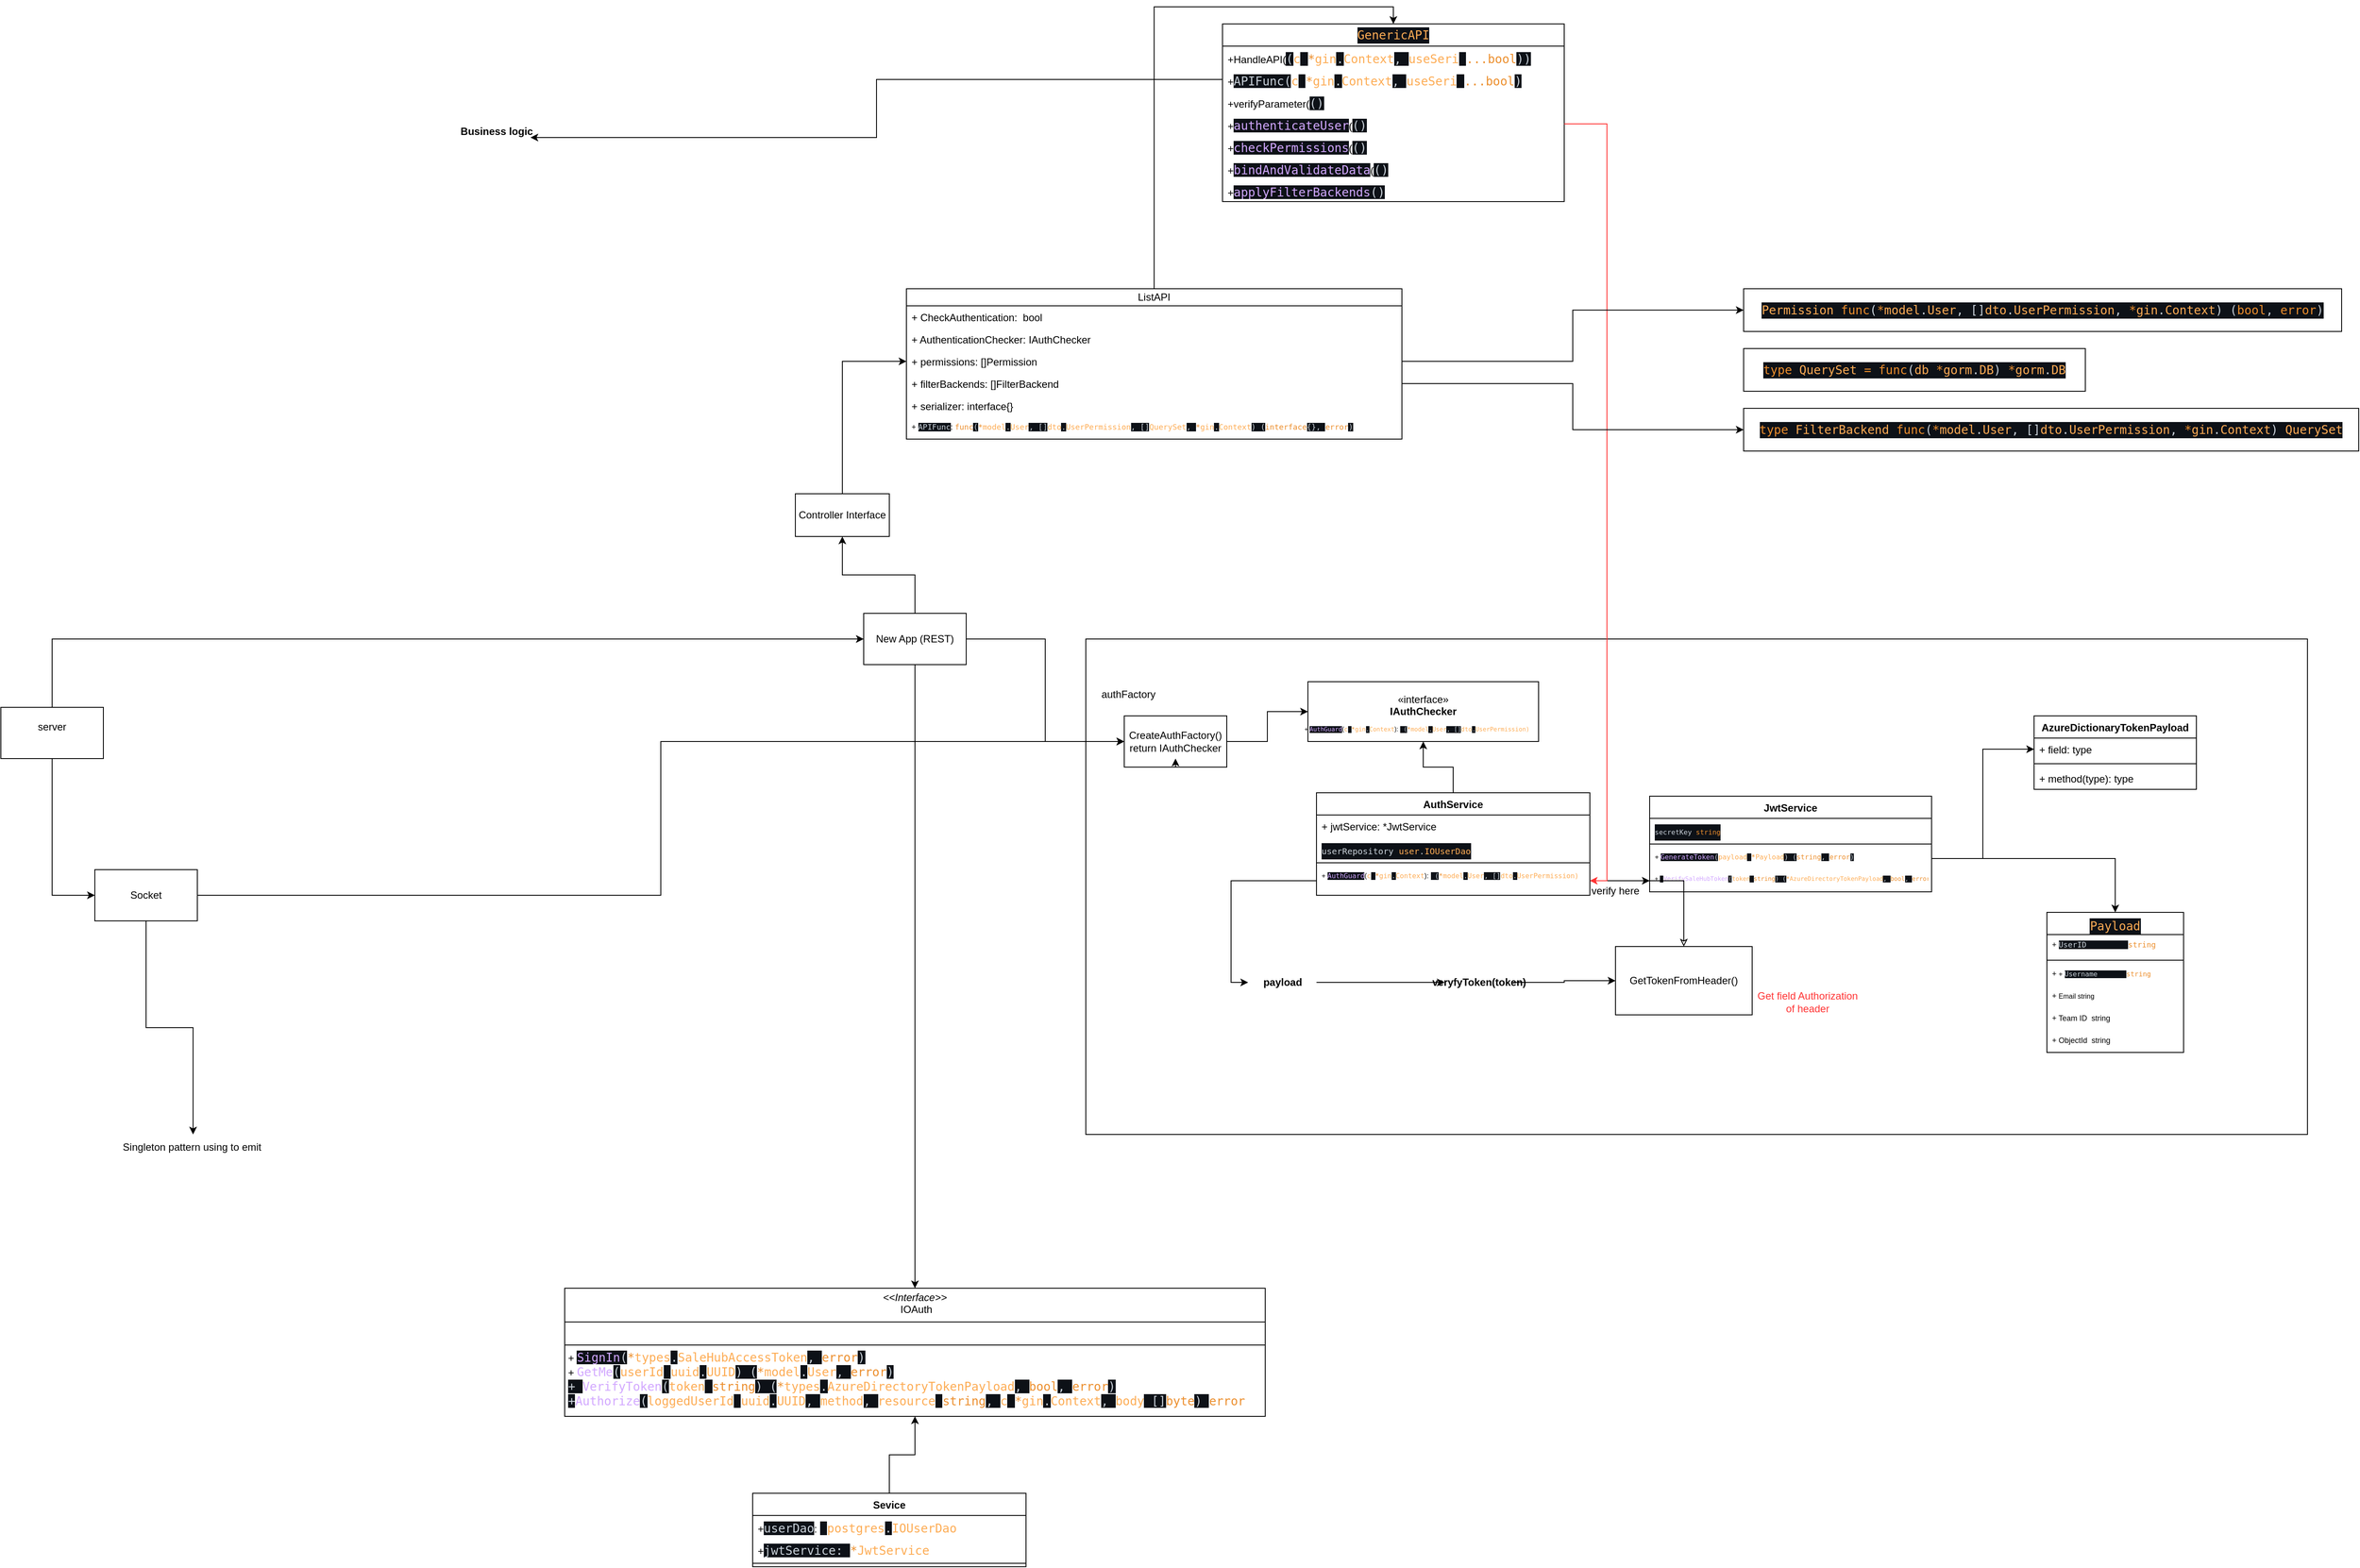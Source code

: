 <mxfile version="26.2.9">
  <diagram name="Page-1" id="PQr9PqsGU79pjMDatXMm">
    <mxGraphModel dx="4713" dy="2873" grid="1" gridSize="10" guides="1" tooltips="1" connect="1" arrows="1" fold="1" page="1" pageScale="1" pageWidth="850" pageHeight="1100" math="0" shadow="0">
      <root>
        <mxCell id="0" />
        <mxCell id="1" parent="0" />
        <mxCell id="ajc7hb3r5Duzxjk8FhJC-6" value="" style="rounded=0;whiteSpace=wrap;html=1;" vertex="1" parent="1">
          <mxGeometry x="380" y="110" width="1430" height="580" as="geometry" />
        </mxCell>
        <mxCell id="ajc7hb3r5Duzxjk8FhJC-5" style="edgeStyle=orthogonalEdgeStyle;rounded=0;orthogonalLoop=1;jettySize=auto;html=1;entryX=0;entryY=0.5;entryDx=0;entryDy=0;" edge="1" parent="1" source="ajc7hb3r5Duzxjk8FhJC-1" target="ajc7hb3r5Duzxjk8FhJC-2">
          <mxGeometry relative="1" as="geometry" />
        </mxCell>
        <mxCell id="ajc7hb3r5Duzxjk8FhJC-77" style="edgeStyle=orthogonalEdgeStyle;rounded=0;orthogonalLoop=1;jettySize=auto;html=1;entryX=0.5;entryY=1;entryDx=0;entryDy=0;" edge="1" parent="1" source="ajc7hb3r5Duzxjk8FhJC-1" target="ajc7hb3r5Duzxjk8FhJC-76">
          <mxGeometry relative="1" as="geometry" />
        </mxCell>
        <mxCell id="ajc7hb3r5Duzxjk8FhJC-110" style="edgeStyle=orthogonalEdgeStyle;rounded=0;orthogonalLoop=1;jettySize=auto;html=1;entryX=0.5;entryY=0;entryDx=0;entryDy=0;" edge="1" parent="1" source="ajc7hb3r5Duzxjk8FhJC-1" target="ajc7hb3r5Duzxjk8FhJC-109">
          <mxGeometry relative="1" as="geometry" />
        </mxCell>
        <mxCell id="ajc7hb3r5Duzxjk8FhJC-1" value="New App (REST)" style="rounded=0;whiteSpace=wrap;html=1;" vertex="1" parent="1">
          <mxGeometry x="120" y="80" width="120" height="60" as="geometry" />
        </mxCell>
        <mxCell id="ajc7hb3r5Duzxjk8FhJC-11" style="edgeStyle=orthogonalEdgeStyle;rounded=0;orthogonalLoop=1;jettySize=auto;html=1;entryX=0;entryY=0.5;entryDx=0;entryDy=0;" edge="1" parent="1" source="ajc7hb3r5Duzxjk8FhJC-2" target="ajc7hb3r5Duzxjk8FhJC-20">
          <mxGeometry relative="1" as="geometry">
            <mxPoint x="620" y="190" as="targetPoint" />
          </mxGeometry>
        </mxCell>
        <mxCell id="ajc7hb3r5Duzxjk8FhJC-2" value="CreateAuthFactory()&lt;br&gt;return IAuthChecker" style="rounded=0;whiteSpace=wrap;html=1;" vertex="1" parent="1">
          <mxGeometry x="425" y="200" width="120" height="60" as="geometry" />
        </mxCell>
        <mxCell id="ajc7hb3r5Duzxjk8FhJC-4" style="edgeStyle=orthogonalEdgeStyle;rounded=0;orthogonalLoop=1;jettySize=auto;html=1;entryX=0;entryY=0.5;entryDx=0;entryDy=0;" edge="1" parent="1" source="ajc7hb3r5Duzxjk8FhJC-3" target="ajc7hb3r5Duzxjk8FhJC-1">
          <mxGeometry relative="1" as="geometry">
            <Array as="points">
              <mxPoint x="-660" y="110" />
              <mxPoint x="90" y="110" />
            </Array>
          </mxGeometry>
        </mxCell>
        <mxCell id="ajc7hb3r5Duzxjk8FhJC-100" style="edgeStyle=orthogonalEdgeStyle;rounded=0;orthogonalLoop=1;jettySize=auto;html=1;entryX=0;entryY=0.5;entryDx=0;entryDy=0;" edge="1" parent="1" source="ajc7hb3r5Duzxjk8FhJC-3" target="ajc7hb3r5Duzxjk8FhJC-43">
          <mxGeometry relative="1" as="geometry" />
        </mxCell>
        <mxCell id="ajc7hb3r5Duzxjk8FhJC-3" value="server&lt;div&gt;&lt;br&gt;&lt;/div&gt;" style="whiteSpace=wrap;html=1;" vertex="1" parent="1">
          <mxGeometry x="-890" y="190" width="120" height="60" as="geometry" />
        </mxCell>
        <mxCell id="ajc7hb3r5Duzxjk8FhJC-7" value="authFactory" style="text;html=1;align=center;verticalAlign=middle;whiteSpace=wrap;rounded=0;" vertex="1" parent="1">
          <mxGeometry x="400" y="160" width="60" height="30" as="geometry" />
        </mxCell>
        <mxCell id="ajc7hb3r5Duzxjk8FhJC-9" style="edgeStyle=orthogonalEdgeStyle;rounded=0;orthogonalLoop=1;jettySize=auto;html=1;exitX=0.5;exitY=1;exitDx=0;exitDy=0;entryX=0.5;entryY=0.833;entryDx=0;entryDy=0;entryPerimeter=0;" edge="1" parent="1" source="ajc7hb3r5Duzxjk8FhJC-2" target="ajc7hb3r5Duzxjk8FhJC-2">
          <mxGeometry relative="1" as="geometry" />
        </mxCell>
        <mxCell id="ajc7hb3r5Duzxjk8FhJC-13" style="edgeStyle=orthogonalEdgeStyle;rounded=0;orthogonalLoop=1;jettySize=auto;html=1;entryX=0.5;entryY=1;entryDx=0;entryDy=0;" edge="1" parent="1" source="ajc7hb3r5Duzxjk8FhJC-14" target="ajc7hb3r5Duzxjk8FhJC-20">
          <mxGeometry relative="1" as="geometry">
            <mxPoint x="680" y="250" as="sourcePoint" />
            <mxPoint x="680" y="220" as="targetPoint" />
          </mxGeometry>
        </mxCell>
        <mxCell id="ajc7hb3r5Duzxjk8FhJC-14" value="AuthService" style="swimlane;fontStyle=1;align=center;verticalAlign=top;childLayout=stackLayout;horizontal=1;startSize=26;horizontalStack=0;resizeParent=1;resizeParentMax=0;resizeLast=0;collapsible=1;marginBottom=0;whiteSpace=wrap;html=1;" vertex="1" parent="1">
          <mxGeometry x="650" y="290" width="320" height="120" as="geometry" />
        </mxCell>
        <mxCell id="ajc7hb3r5Duzxjk8FhJC-15" value="+ jwtService: *JwtService" style="text;strokeColor=none;fillColor=none;align=left;verticalAlign=top;spacingLeft=4;spacingRight=4;overflow=hidden;rotatable=0;points=[[0,0.5],[1,0.5]];portConstraint=eastwest;whiteSpace=wrap;html=1;" vertex="1" parent="ajc7hb3r5Duzxjk8FhJC-14">
          <mxGeometry y="26" width="320" height="26" as="geometry" />
        </mxCell>
        <mxCell id="ajc7hb3r5Duzxjk8FhJC-18" value="&lt;div style=&quot;color: rgb(201, 209, 217); background-color: rgb(13, 17, 23); font-family: &amp;quot;Droid Sans Mono&amp;quot;, &amp;quot;monospace&amp;quot;, monospace; line-height: 19px; white-space: pre;&quot;&gt;&lt;font style=&quot;font-size: 10px;&quot;&gt;userRepository &lt;span style=&quot;color: rgb(253, 172, 84);&quot;&gt;user&lt;/span&gt;.&lt;span style=&quot;color: rgb(253, 172, 84);&quot;&gt;IOUserDao&lt;/span&gt;&lt;/font&gt;&lt;/div&gt;" style="text;strokeColor=none;fillColor=none;align=left;verticalAlign=top;spacingLeft=4;spacingRight=4;overflow=hidden;rotatable=0;points=[[0,0.5],[1,0.5]];portConstraint=eastwest;whiteSpace=wrap;html=1;" vertex="1" parent="ajc7hb3r5Duzxjk8FhJC-14">
          <mxGeometry y="52" width="320" height="26" as="geometry" />
        </mxCell>
        <mxCell id="ajc7hb3r5Duzxjk8FhJC-16" value="" style="line;strokeWidth=1;fillColor=none;align=left;verticalAlign=middle;spacingTop=-1;spacingLeft=3;spacingRight=3;rotatable=0;labelPosition=right;points=[];portConstraint=eastwest;strokeColor=inherit;" vertex="1" parent="ajc7hb3r5Duzxjk8FhJC-14">
          <mxGeometry y="78" width="320" height="8" as="geometry" />
        </mxCell>
        <mxCell id="ajc7hb3r5Duzxjk8FhJC-17" value="+&amp;nbsp;&lt;span style=&quot;color: rgb(210, 168, 255); background-color: rgb(13, 17, 23); font-family: &amp;quot;Droid Sans Mono&amp;quot;, &amp;quot;monospace&amp;quot;, monospace; white-space: pre;&quot;&gt;AuthGuard&lt;/span&gt;&lt;span style=&quot;background-color: transparent; color: light-dark(rgb(0, 0, 0), rgb(255, 255, 255));&quot;&gt;(&lt;/span&gt;&lt;span style=&quot;font-family: &amp;quot;Droid Sans Mono&amp;quot;, &amp;quot;monospace&amp;quot;, monospace; white-space: pre; color: rgb(253, 172, 84);&quot;&gt;c&lt;/span&gt;&lt;span style=&quot;font-family: &amp;quot;Droid Sans Mono&amp;quot;, &amp;quot;monospace&amp;quot;, monospace; white-space: pre; background-color: rgb(13, 17, 23);&quot;&gt;&lt;font color=&quot;#c9d1d9&quot;&gt; &lt;/font&gt;&lt;/span&gt;&lt;span style=&quot;font-family: &amp;quot;Droid Sans Mono&amp;quot;, &amp;quot;monospace&amp;quot;, monospace; white-space: pre; color: rgb(236, 142, 44);&quot;&gt;*&lt;/span&gt;&lt;span style=&quot;font-family: &amp;quot;Droid Sans Mono&amp;quot;, &amp;quot;monospace&amp;quot;, monospace; white-space: pre; color: rgb(253, 172, 84);&quot;&gt;gin&lt;/span&gt;&lt;span style=&quot;background-color: rgb(13, 17, 23); color: rgb(201, 209, 217); font-family: &amp;quot;Droid Sans Mono&amp;quot;, &amp;quot;monospace&amp;quot;, monospace; white-space: pre;&quot;&gt;.&lt;/span&gt;&lt;span style=&quot;font-family: &amp;quot;Droid Sans Mono&amp;quot;, &amp;quot;monospace&amp;quot;, monospace; white-space: pre; color: rgb(253, 172, 84);&quot;&gt;Context&lt;/span&gt;&lt;span style=&quot;background-color: transparent; color: light-dark(rgb(0, 0, 0), rgb(255, 255, 255));&quot;&gt;):&amp;nbsp;&lt;/span&gt;&lt;span style=&quot;background-color: rgb(13, 17, 23); color: rgb(201, 209, 217); font-family: &amp;quot;Droid Sans Mono&amp;quot;, &amp;quot;monospace&amp;quot;, monospace; white-space: pre;&quot;&gt; (&lt;/span&gt;&lt;span style=&quot;font-family: &amp;quot;Droid Sans Mono&amp;quot;, &amp;quot;monospace&amp;quot;, monospace; white-space: pre; color: rgb(236, 142, 44);&quot;&gt;*&lt;/span&gt;&lt;span style=&quot;font-family: &amp;quot;Droid Sans Mono&amp;quot;, &amp;quot;monospace&amp;quot;, monospace; white-space: pre; color: rgb(253, 172, 84);&quot;&gt;model&lt;/span&gt;&lt;span style=&quot;background-color: rgb(13, 17, 23); color: rgb(201, 209, 217); font-family: &amp;quot;Droid Sans Mono&amp;quot;, &amp;quot;monospace&amp;quot;, monospace; white-space: pre;&quot;&gt;.&lt;/span&gt;&lt;span style=&quot;font-family: &amp;quot;Droid Sans Mono&amp;quot;, &amp;quot;monospace&amp;quot;, monospace; white-space: pre; color: rgb(253, 172, 84);&quot;&gt;User&lt;/span&gt;&lt;span style=&quot;background-color: rgb(13, 17, 23); color: rgb(201, 209, 217); font-family: &amp;quot;Droid Sans Mono&amp;quot;, &amp;quot;monospace&amp;quot;, monospace; white-space: pre;&quot;&gt;, []&lt;/span&gt;&lt;span style=&quot;font-family: &amp;quot;Droid Sans Mono&amp;quot;, &amp;quot;monospace&amp;quot;, monospace; white-space: pre; color: rgb(253, 172, 84);&quot;&gt;dto&lt;/span&gt;&lt;span style=&quot;background-color: rgb(13, 17, 23); color: rgb(201, 209, 217); font-family: &amp;quot;Droid Sans Mono&amp;quot;, &amp;quot;monospace&amp;quot;, monospace; white-space: pre;&quot;&gt;.&lt;/span&gt;&lt;span style=&quot;font-family: &amp;quot;Droid Sans Mono&amp;quot;, &amp;quot;monospace&amp;quot;, monospace; white-space: pre; color: rgb(253, 172, 84);&quot;&gt;UserPermission)&lt;/span&gt;" style="text;strokeColor=none;fillColor=none;align=left;verticalAlign=top;spacingLeft=4;spacingRight=4;overflow=hidden;rotatable=0;points=[[0,0.5],[1,0.5]];portConstraint=eastwest;whiteSpace=wrap;html=1;fontSize=8;" vertex="1" parent="ajc7hb3r5Duzxjk8FhJC-14">
          <mxGeometry y="86" width="320" height="34" as="geometry" />
        </mxCell>
        <mxCell id="ajc7hb3r5Duzxjk8FhJC-20" value="«interface»&lt;br&gt;&lt;b&gt;IAuthChecker&lt;/b&gt;&lt;div&gt;&lt;br&gt;&lt;/div&gt;" style="html=1;whiteSpace=wrap;" vertex="1" parent="1">
          <mxGeometry x="640" y="160" width="270" height="70" as="geometry" />
        </mxCell>
        <mxCell id="ajc7hb3r5Duzxjk8FhJC-21" value="&lt;font style=&quot;font-size: 7px;&quot;&gt;+&amp;nbsp;&lt;span style=&quot;color: rgb(210, 168, 255); background-color: rgb(13, 17, 23); font-family: &amp;quot;Droid Sans Mono&amp;quot;, &amp;quot;monospace&amp;quot;, monospace; white-space: pre;&quot;&gt;AuthGuard&lt;/span&gt;&lt;span style=&quot;color: light-dark(rgb(0, 0, 0), rgb(255, 255, 255)); background-color: transparent;&quot;&gt;(&lt;/span&gt;&lt;span style=&quot;font-family: &amp;quot;Droid Sans Mono&amp;quot;, &amp;quot;monospace&amp;quot;, monospace; white-space: pre; color: rgb(253, 172, 84);&quot;&gt;c&lt;/span&gt;&lt;span style=&quot;font-family: &amp;quot;Droid Sans Mono&amp;quot;, &amp;quot;monospace&amp;quot;, monospace; white-space: pre; background-color: rgb(13, 17, 23);&quot;&gt;&lt;font&gt; &lt;/font&gt;&lt;/span&gt;&lt;span style=&quot;font-family: &amp;quot;Droid Sans Mono&amp;quot;, &amp;quot;monospace&amp;quot;, monospace; white-space: pre; color: rgb(236, 142, 44);&quot;&gt;*&lt;/span&gt;&lt;span style=&quot;font-family: &amp;quot;Droid Sans Mono&amp;quot;, &amp;quot;monospace&amp;quot;, monospace; white-space: pre; color: rgb(253, 172, 84);&quot;&gt;gin&lt;/span&gt;&lt;span style=&quot;background-color: rgb(13, 17, 23); color: rgb(201, 209, 217); font-family: &amp;quot;Droid Sans Mono&amp;quot;, &amp;quot;monospace&amp;quot;, monospace; white-space: pre;&quot;&gt;.&lt;/span&gt;&lt;span style=&quot;font-family: &amp;quot;Droid Sans Mono&amp;quot;, &amp;quot;monospace&amp;quot;, monospace; white-space: pre; color: rgb(253, 172, 84);&quot;&gt;Context&lt;/span&gt;&lt;span style=&quot;color: light-dark(rgb(0, 0, 0), rgb(255, 255, 255)); background-color: transparent;&quot;&gt;):&amp;nbsp;&lt;/span&gt;&lt;span style=&quot;background-color: rgb(13, 17, 23); color: rgb(201, 209, 217); font-family: &amp;quot;Droid Sans Mono&amp;quot;, &amp;quot;monospace&amp;quot;, monospace; white-space: pre;&quot;&gt; (&lt;/span&gt;&lt;span style=&quot;font-family: &amp;quot;Droid Sans Mono&amp;quot;, &amp;quot;monospace&amp;quot;, monospace; white-space: pre; color: rgb(236, 142, 44);&quot;&gt;*&lt;/span&gt;&lt;span style=&quot;font-family: &amp;quot;Droid Sans Mono&amp;quot;, &amp;quot;monospace&amp;quot;, monospace; white-space: pre; color: rgb(253, 172, 84);&quot;&gt;model&lt;/span&gt;&lt;span style=&quot;background-color: rgb(13, 17, 23); color: rgb(201, 209, 217); font-family: &amp;quot;Droid Sans Mono&amp;quot;, &amp;quot;monospace&amp;quot;, monospace; white-space: pre;&quot;&gt;.&lt;/span&gt;&lt;span style=&quot;font-family: &amp;quot;Droid Sans Mono&amp;quot;, &amp;quot;monospace&amp;quot;, monospace; white-space: pre; color: rgb(253, 172, 84);&quot;&gt;User&lt;/span&gt;&lt;span style=&quot;background-color: rgb(13, 17, 23); color: rgb(201, 209, 217); font-family: &amp;quot;Droid Sans Mono&amp;quot;, &amp;quot;monospace&amp;quot;, monospace; white-space: pre;&quot;&gt;, []&lt;/span&gt;&lt;span style=&quot;font-family: &amp;quot;Droid Sans Mono&amp;quot;, &amp;quot;monospace&amp;quot;, monospace; white-space: pre; color: rgb(253, 172, 84);&quot;&gt;dto&lt;/span&gt;&lt;span style=&quot;background-color: rgb(13, 17, 23); color: rgb(201, 209, 217); font-family: &amp;quot;Droid Sans Mono&amp;quot;, &amp;quot;monospace&amp;quot;, monospace; white-space: pre;&quot;&gt;.&lt;/span&gt;&lt;span style=&quot;font-family: &amp;quot;Droid Sans Mono&amp;quot;, &amp;quot;monospace&amp;quot;, monospace; white-space: pre; color: rgb(253, 172, 84);&quot;&gt;UserPermission)&lt;/span&gt;&lt;/font&gt;" style="text;strokeColor=none;fillColor=none;align=left;verticalAlign=top;spacingLeft=4;spacingRight=4;overflow=hidden;rotatable=0;points=[[0,0.5],[1,0.5]];portConstraint=eastwest;whiteSpace=wrap;html=1;" vertex="1" parent="1">
          <mxGeometry x="630" y="200" width="280" height="30" as="geometry" />
        </mxCell>
        <mxCell id="ajc7hb3r5Duzxjk8FhJC-22" value="verify here" style="text;html=1;align=center;verticalAlign=middle;whiteSpace=wrap;rounded=0;" vertex="1" parent="1">
          <mxGeometry x="970" y="390" width="60" height="30" as="geometry" />
        </mxCell>
        <mxCell id="ajc7hb3r5Duzxjk8FhJC-23" value="JwtService" style="swimlane;fontStyle=1;align=center;verticalAlign=top;childLayout=stackLayout;horizontal=1;startSize=26;horizontalStack=0;resizeParent=1;resizeParentMax=0;resizeLast=0;collapsible=1;marginBottom=0;whiteSpace=wrap;html=1;" vertex="1" parent="1">
          <mxGeometry x="1040" y="294" width="330" height="112" as="geometry" />
        </mxCell>
        <mxCell id="ajc7hb3r5Duzxjk8FhJC-24" value="&lt;div style=&quot;color: rgb(201, 209, 217); background-color: rgb(13, 17, 23); font-family: &amp;quot;Droid Sans Mono&amp;quot;, &amp;quot;monospace&amp;quot;, monospace; line-height: 19px; white-space: pre;&quot;&gt;secretKey &lt;span style=&quot;color: #ec8e2c;&quot;&gt;string&lt;/span&gt;&lt;/div&gt;" style="text;strokeColor=none;fillColor=none;align=left;verticalAlign=top;spacingLeft=4;spacingRight=4;overflow=hidden;rotatable=0;points=[[0,0.5],[1,0.5]];portConstraint=eastwest;whiteSpace=wrap;html=1;fontSize=8;" vertex="1" parent="ajc7hb3r5Duzxjk8FhJC-23">
          <mxGeometry y="26" width="330" height="26" as="geometry" />
        </mxCell>
        <mxCell id="ajc7hb3r5Duzxjk8FhJC-25" value="" style="line;strokeWidth=1;fillColor=none;align=left;verticalAlign=middle;spacingTop=-1;spacingLeft=3;spacingRight=3;rotatable=0;labelPosition=right;points=[];portConstraint=eastwest;strokeColor=inherit;" vertex="1" parent="ajc7hb3r5Duzxjk8FhJC-23">
          <mxGeometry y="52" width="330" height="8" as="geometry" />
        </mxCell>
        <mxCell id="ajc7hb3r5Duzxjk8FhJC-26" value="+&amp;nbsp;&lt;span style=&quot;color: rgb(210, 168, 255); background-color: rgb(13, 17, 23); font-family: &amp;quot;Droid Sans Mono&amp;quot;, &amp;quot;monospace&amp;quot;, monospace; white-space: pre;&quot;&gt;GenerateToken&lt;/span&gt;&lt;span style=&quot;background-color: rgb(13, 17, 23); color: rgb(201, 209, 217); font-family: &amp;quot;Droid Sans Mono&amp;quot;, &amp;quot;monospace&amp;quot;, monospace; white-space: pre;&quot;&gt;(&lt;/span&gt;&lt;span style=&quot;font-family: &amp;quot;Droid Sans Mono&amp;quot;, &amp;quot;monospace&amp;quot;, monospace; white-space: pre; color: rgb(253, 172, 84);&quot;&gt;payload&lt;/span&gt;&lt;span style=&quot;background-color: rgb(13, 17, 23); color: rgb(201, 209, 217); font-family: &amp;quot;Droid Sans Mono&amp;quot;, &amp;quot;monospace&amp;quot;, monospace; white-space: pre;&quot;&gt; &lt;/span&gt;&lt;span style=&quot;font-family: &amp;quot;Droid Sans Mono&amp;quot;, &amp;quot;monospace&amp;quot;, monospace; white-space: pre; color: rgb(236, 142, 44);&quot;&gt;*&lt;/span&gt;&lt;span style=&quot;font-family: &amp;quot;Droid Sans Mono&amp;quot;, &amp;quot;monospace&amp;quot;, monospace; white-space: pre; color: rgb(253, 172, 84);&quot;&gt;Payload&lt;/span&gt;&lt;span style=&quot;background-color: rgb(13, 17, 23); color: rgb(201, 209, 217); font-family: &amp;quot;Droid Sans Mono&amp;quot;, &amp;quot;monospace&amp;quot;, monospace; white-space: pre;&quot;&gt;) (&lt;/span&gt;&lt;span style=&quot;font-family: &amp;quot;Droid Sans Mono&amp;quot;, &amp;quot;monospace&amp;quot;, monospace; white-space: pre; color: rgb(236, 142, 44);&quot;&gt;string&lt;/span&gt;&lt;span style=&quot;background-color: rgb(13, 17, 23); color: rgb(201, 209, 217); font-family: &amp;quot;Droid Sans Mono&amp;quot;, &amp;quot;monospace&amp;quot;, monospace; white-space: pre;&quot;&gt;, &lt;/span&gt;&lt;span style=&quot;font-family: &amp;quot;Droid Sans Mono&amp;quot;, &amp;quot;monospace&amp;quot;, monospace; white-space: pre; color: rgb(236, 142, 44);&quot;&gt;error&lt;/span&gt;&lt;span style=&quot;background-color: rgb(13, 17, 23); color: rgb(201, 209, 217); font-family: &amp;quot;Droid Sans Mono&amp;quot;, &amp;quot;monospace&amp;quot;, monospace; white-space: pre;&quot;&gt;)&lt;/span&gt;" style="text;strokeColor=none;fillColor=none;align=left;verticalAlign=top;spacingLeft=4;spacingRight=4;overflow=hidden;rotatable=0;points=[[0,0.5],[1,0.5]];portConstraint=eastwest;whiteSpace=wrap;html=1;fontSize=8;" vertex="1" parent="ajc7hb3r5Duzxjk8FhJC-23">
          <mxGeometry y="60" width="330" height="26" as="geometry" />
        </mxCell>
        <mxCell id="ajc7hb3r5Duzxjk8FhJC-27" value="+&amp;nbsp;&lt;span style=&quot;background-color: rgb(13, 17, 23); color: rgb(201, 209, 217); font-family: &amp;quot;Droid Sans Mono&amp;quot;, &amp;quot;monospace&amp;quot;, monospace; white-space: pre;&quot;&gt; &lt;/span&gt;&lt;span style=&quot;font-family: &amp;quot;Droid Sans Mono&amp;quot;, &amp;quot;monospace&amp;quot;, monospace; white-space: pre; color: rgb(210, 168, 255);&quot;&gt;VerifySaleHubToken&lt;/span&gt;&lt;span style=&quot;background-color: rgb(13, 17, 23); color: rgb(201, 209, 217); font-family: &amp;quot;Droid Sans Mono&amp;quot;, &amp;quot;monospace&amp;quot;, monospace; white-space: pre;&quot;&gt;(&lt;/span&gt;&lt;span style=&quot;font-family: &amp;quot;Droid Sans Mono&amp;quot;, &amp;quot;monospace&amp;quot;, monospace; white-space: pre; color: rgb(253, 172, 84);&quot;&gt;token&lt;/span&gt;&lt;span style=&quot;background-color: rgb(13, 17, 23); color: rgb(201, 209, 217); font-family: &amp;quot;Droid Sans Mono&amp;quot;, &amp;quot;monospace&amp;quot;, monospace; white-space: pre;&quot;&gt; &lt;/span&gt;&lt;span style=&quot;font-family: &amp;quot;Droid Sans Mono&amp;quot;, &amp;quot;monospace&amp;quot;, monospace; white-space: pre; color: rgb(236, 142, 44);&quot;&gt;string&lt;/span&gt;&lt;span style=&quot;background-color: rgb(13, 17, 23); color: rgb(201, 209, 217); font-family: &amp;quot;Droid Sans Mono&amp;quot;, &amp;quot;monospace&amp;quot;, monospace; white-space: pre;&quot;&gt;) (&lt;/span&gt;&lt;span style=&quot;font-family: &amp;quot;Droid Sans Mono&amp;quot;, &amp;quot;monospace&amp;quot;, monospace; white-space: pre; color: rgb(236, 142, 44);&quot;&gt;*&lt;/span&gt;&lt;span style=&quot;font-family: &amp;quot;Droid Sans Mono&amp;quot;, &amp;quot;monospace&amp;quot;, monospace; white-space: pre; color: rgb(253, 172, 84);&quot;&gt;AzureDirectoryTokenPayload&lt;/span&gt;&lt;span style=&quot;background-color: rgb(13, 17, 23); color: rgb(201, 209, 217); font-family: &amp;quot;Droid Sans Mono&amp;quot;, &amp;quot;monospace&amp;quot;, monospace; white-space: pre;&quot;&gt;, &lt;/span&gt;&lt;span style=&quot;font-family: &amp;quot;Droid Sans Mono&amp;quot;, &amp;quot;monospace&amp;quot;, monospace; white-space: pre; color: rgb(236, 142, 44);&quot;&gt;bool&lt;/span&gt;&lt;span style=&quot;background-color: rgb(13, 17, 23); color: rgb(201, 209, 217); font-family: &amp;quot;Droid Sans Mono&amp;quot;, &amp;quot;monospace&amp;quot;, monospace; white-space: pre;&quot;&gt;, &lt;/span&gt;&lt;span style=&quot;font-family: &amp;quot;Droid Sans Mono&amp;quot;, &amp;quot;monospace&amp;quot;, monospace; white-space: pre; color: rgb(236, 142, 44);&quot;&gt;error&lt;/span&gt;&lt;span style=&quot;background-color: rgb(13, 17, 23); color: rgb(201, 209, 217); font-family: &amp;quot;Droid Sans Mono&amp;quot;, &amp;quot;monospace&amp;quot;, monospace; white-space: pre;&quot;&gt;)&lt;/span&gt;" style="text;strokeColor=none;fillColor=none;align=left;verticalAlign=top;spacingLeft=4;spacingRight=4;overflow=hidden;rotatable=0;points=[[0,0.5],[1,0.5]];portConstraint=eastwest;whiteSpace=wrap;html=1;fontSize=7;" vertex="1" parent="ajc7hb3r5Duzxjk8FhJC-23">
          <mxGeometry y="86" width="330" height="26" as="geometry" />
        </mxCell>
        <mxCell id="ajc7hb3r5Duzxjk8FhJC-28" style="edgeStyle=orthogonalEdgeStyle;rounded=0;orthogonalLoop=1;jettySize=auto;html=1;entryX=0;entryY=0.5;entryDx=0;entryDy=0;" edge="1" parent="1" source="ajc7hb3r5Duzxjk8FhJC-17" target="ajc7hb3r5Duzxjk8FhJC-27">
          <mxGeometry relative="1" as="geometry" />
        </mxCell>
        <mxCell id="ajc7hb3r5Duzxjk8FhJC-29" value="&lt;div style=&quot;color: #c9d1d9;background-color: #0d1117;font-family: &#39;Droid Sans Mono&#39;, &#39;monospace&#39;, monospace;font-weight: normal;font-size: 14px;line-height: 19px;white-space: pre;&quot;&gt;&lt;span style=&quot;color: #fdac54;&quot;&gt;Payload&lt;/span&gt;&lt;/div&gt;" style="swimlane;fontStyle=1;align=center;verticalAlign=top;childLayout=stackLayout;horizontal=1;startSize=26;horizontalStack=0;resizeParent=1;resizeParentMax=0;resizeLast=0;collapsible=1;marginBottom=0;whiteSpace=wrap;html=1;" vertex="1" parent="1">
          <mxGeometry x="1505" y="430" width="160" height="164" as="geometry" />
        </mxCell>
        <mxCell id="ajc7hb3r5Duzxjk8FhJC-30" value="+&amp;nbsp;&lt;span style=&quot;background-color: rgb(13, 17, 23); color: rgb(201, 209, 217); font-family: &amp;quot;Droid Sans Mono&amp;quot;, &amp;quot;monospace&amp;quot;, monospace; white-space: pre;&quot;&gt;UserID         &lt;/span&gt;&lt;span style=&quot;font-family: &amp;quot;Droid Sans Mono&amp;quot;, &amp;quot;monospace&amp;quot;, monospace; white-space: pre; color: rgb(236, 142, 44);&quot;&gt;string&lt;/span&gt;" style="text;strokeColor=none;fillColor=none;align=left;verticalAlign=top;spacingLeft=4;spacingRight=4;overflow=hidden;rotatable=0;points=[[0,0.5],[1,0.5]];portConstraint=eastwest;whiteSpace=wrap;html=1;fontSize=9;" vertex="1" parent="ajc7hb3r5Duzxjk8FhJC-29">
          <mxGeometry y="26" width="160" height="26" as="geometry" />
        </mxCell>
        <mxCell id="ajc7hb3r5Duzxjk8FhJC-31" value="" style="line;strokeWidth=1;fillColor=none;align=left;verticalAlign=middle;spacingTop=-1;spacingLeft=3;spacingRight=3;rotatable=0;labelPosition=right;points=[];portConstraint=eastwest;strokeColor=inherit;" vertex="1" parent="ajc7hb3r5Duzxjk8FhJC-29">
          <mxGeometry y="52" width="160" height="8" as="geometry" />
        </mxCell>
        <mxCell id="ajc7hb3r5Duzxjk8FhJC-34" value="+&amp;nbsp;&lt;span style=&quot;font-size: 8px;&quot;&gt;+&amp;nbsp;&lt;/span&gt;&lt;span style=&quot;font-size: 8px; background-color: rgb(13, 17, 23); color: rgb(201, 209, 217); font-family: &amp;quot;Droid Sans Mono&amp;quot;, &amp;quot;monospace&amp;quot;, monospace; white-space: pre;&quot;&gt;Username       &lt;/span&gt;&lt;span style=&quot;font-size: 8px; font-family: &amp;quot;Droid Sans Mono&amp;quot;, &amp;quot;monospace&amp;quot;, monospace; white-space: pre; color: rgb(236, 142, 44);&quot;&gt;string&lt;/span&gt;" style="text;strokeColor=none;fillColor=none;align=left;verticalAlign=top;spacingLeft=4;spacingRight=4;overflow=hidden;rotatable=0;points=[[0,0.5],[1,0.5]];portConstraint=eastwest;whiteSpace=wrap;html=1;fontSize=9;" vertex="1" parent="ajc7hb3r5Duzxjk8FhJC-29">
          <mxGeometry y="60" width="160" height="26" as="geometry" />
        </mxCell>
        <mxCell id="ajc7hb3r5Duzxjk8FhJC-35" value="+ &lt;span style=&quot;font-size: 8px;&quot;&gt;Email string&lt;br&gt;&lt;/span&gt;" style="text;strokeColor=none;fillColor=none;align=left;verticalAlign=top;spacingLeft=4;spacingRight=4;overflow=hidden;rotatable=0;points=[[0,0.5],[1,0.5]];portConstraint=eastwest;whiteSpace=wrap;html=1;fontSize=9;" vertex="1" parent="ajc7hb3r5Duzxjk8FhJC-29">
          <mxGeometry y="86" width="160" height="26" as="geometry" />
        </mxCell>
        <mxCell id="ajc7hb3r5Duzxjk8FhJC-36" value="+ Team ID&amp;nbsp; string&lt;span style=&quot;font-size: 8px;&quot;&gt;&lt;br&gt;&lt;/span&gt;" style="text;strokeColor=none;fillColor=none;align=left;verticalAlign=top;spacingLeft=4;spacingRight=4;overflow=hidden;rotatable=0;points=[[0,0.5],[1,0.5]];portConstraint=eastwest;whiteSpace=wrap;html=1;fontSize=9;" vertex="1" parent="ajc7hb3r5Duzxjk8FhJC-29">
          <mxGeometry y="112" width="160" height="26" as="geometry" />
        </mxCell>
        <mxCell id="ajc7hb3r5Duzxjk8FhJC-37" value="+ ObjectId&amp;nbsp; string&lt;span style=&quot;font-size: 8px;&quot;&gt;&lt;br&gt;&lt;/span&gt;" style="text;strokeColor=none;fillColor=none;align=left;verticalAlign=top;spacingLeft=4;spacingRight=4;overflow=hidden;rotatable=0;points=[[0,0.5],[1,0.5]];portConstraint=eastwest;whiteSpace=wrap;html=1;fontSize=9;" vertex="1" parent="ajc7hb3r5Duzxjk8FhJC-29">
          <mxGeometry y="138" width="160" height="26" as="geometry" />
        </mxCell>
        <mxCell id="ajc7hb3r5Duzxjk8FhJC-38" style="edgeStyle=orthogonalEdgeStyle;rounded=0;orthogonalLoop=1;jettySize=auto;html=1;entryX=0.5;entryY=0;entryDx=0;entryDy=0;" edge="1" parent="1" source="ajc7hb3r5Duzxjk8FhJC-26" target="ajc7hb3r5Duzxjk8FhJC-29">
          <mxGeometry relative="1" as="geometry" />
        </mxCell>
        <mxCell id="ajc7hb3r5Duzxjk8FhJC-39" value="AzureDictionaryTokenPayload" style="swimlane;fontStyle=1;align=center;verticalAlign=top;childLayout=stackLayout;horizontal=1;startSize=26;horizontalStack=0;resizeParent=1;resizeParentMax=0;resizeLast=0;collapsible=1;marginBottom=0;whiteSpace=wrap;html=1;" vertex="1" parent="1">
          <mxGeometry x="1490" y="200" width="190" height="86" as="geometry" />
        </mxCell>
        <mxCell id="ajc7hb3r5Duzxjk8FhJC-40" value="+ field: type" style="text;strokeColor=none;fillColor=none;align=left;verticalAlign=top;spacingLeft=4;spacingRight=4;overflow=hidden;rotatable=0;points=[[0,0.5],[1,0.5]];portConstraint=eastwest;whiteSpace=wrap;html=1;" vertex="1" parent="ajc7hb3r5Duzxjk8FhJC-39">
          <mxGeometry y="26" width="190" height="26" as="geometry" />
        </mxCell>
        <mxCell id="ajc7hb3r5Duzxjk8FhJC-41" value="" style="line;strokeWidth=1;fillColor=none;align=left;verticalAlign=middle;spacingTop=-1;spacingLeft=3;spacingRight=3;rotatable=0;labelPosition=right;points=[];portConstraint=eastwest;strokeColor=inherit;" vertex="1" parent="ajc7hb3r5Duzxjk8FhJC-39">
          <mxGeometry y="52" width="190" height="8" as="geometry" />
        </mxCell>
        <mxCell id="ajc7hb3r5Duzxjk8FhJC-42" value="+ method(type): type" style="text;strokeColor=none;fillColor=none;align=left;verticalAlign=top;spacingLeft=4;spacingRight=4;overflow=hidden;rotatable=0;points=[[0,0.5],[1,0.5]];portConstraint=eastwest;whiteSpace=wrap;html=1;" vertex="1" parent="ajc7hb3r5Duzxjk8FhJC-39">
          <mxGeometry y="60" width="190" height="26" as="geometry" />
        </mxCell>
        <mxCell id="ajc7hb3r5Duzxjk8FhJC-118" style="edgeStyle=orthogonalEdgeStyle;rounded=0;orthogonalLoop=1;jettySize=auto;html=1;entryX=0;entryY=0.5;entryDx=0;entryDy=0;" edge="1" parent="1" source="ajc7hb3r5Duzxjk8FhJC-43" target="ajc7hb3r5Duzxjk8FhJC-2">
          <mxGeometry relative="1" as="geometry">
            <mxPoint x="76.061" y="490" as="targetPoint" />
          </mxGeometry>
        </mxCell>
        <mxCell id="ajc7hb3r5Duzxjk8FhJC-119" style="edgeStyle=orthogonalEdgeStyle;rounded=0;orthogonalLoop=1;jettySize=auto;html=1;" edge="1" parent="1" source="ajc7hb3r5Duzxjk8FhJC-43" target="ajc7hb3r5Duzxjk8FhJC-120">
          <mxGeometry relative="1" as="geometry">
            <mxPoint x="-670" y="670" as="targetPoint" />
          </mxGeometry>
        </mxCell>
        <mxCell id="ajc7hb3r5Duzxjk8FhJC-43" value="Socket" style="rounded=0;whiteSpace=wrap;html=1;" vertex="1" parent="1">
          <mxGeometry x="-780" y="380" width="120" height="60" as="geometry" />
        </mxCell>
        <mxCell id="ajc7hb3r5Duzxjk8FhJC-44" style="edgeStyle=orthogonalEdgeStyle;rounded=0;orthogonalLoop=1;jettySize=auto;html=1;entryX=0;entryY=0.5;entryDx=0;entryDy=0;" edge="1" parent="1" source="ajc7hb3r5Duzxjk8FhJC-26" target="ajc7hb3r5Duzxjk8FhJC-40">
          <mxGeometry relative="1" as="geometry" />
        </mxCell>
        <mxCell id="ajc7hb3r5Duzxjk8FhJC-52" style="edgeStyle=orthogonalEdgeStyle;rounded=0;orthogonalLoop=1;jettySize=auto;html=1;entryX=1;entryY=0.5;entryDx=0;entryDy=0;startArrow=classic;startFill=0;endArrow=none;" edge="1" parent="1" source="ajc7hb3r5Duzxjk8FhJC-50" target="ajc7hb3r5Duzxjk8FhJC-17">
          <mxGeometry relative="1" as="geometry" />
        </mxCell>
        <mxCell id="ajc7hb3r5Duzxjk8FhJC-50" value="GetTokenFromHeader()" style="html=1;whiteSpace=wrap;" vertex="1" parent="1">
          <mxGeometry x="1000" y="470" width="160" height="80" as="geometry" />
        </mxCell>
        <mxCell id="ajc7hb3r5Duzxjk8FhJC-53" value="Get field Authorization of header" style="text;html=1;align=center;verticalAlign=middle;whiteSpace=wrap;rounded=0;fontColor=#FF3333;" vertex="1" parent="1">
          <mxGeometry x="1160" y="520" width="130" height="30" as="geometry" />
        </mxCell>
        <mxCell id="ajc7hb3r5Duzxjk8FhJC-66" style="edgeStyle=orthogonalEdgeStyle;rounded=0;orthogonalLoop=1;jettySize=auto;html=1;entryX=0.5;entryY=0;entryDx=0;entryDy=0;" edge="1" parent="1" source="ajc7hb3r5Duzxjk8FhJC-55" target="ajc7hb3r5Duzxjk8FhJC-62">
          <mxGeometry relative="1" as="geometry" />
        </mxCell>
        <mxCell id="ajc7hb3r5Duzxjk8FhJC-55" value="ListAPI" style="swimlane;fontStyle=0;childLayout=stackLayout;horizontal=1;startSize=20;fillColor=none;horizontalStack=0;resizeParent=1;resizeParentMax=0;resizeLast=0;collapsible=1;marginBottom=0;whiteSpace=wrap;html=1;" vertex="1" parent="1">
          <mxGeometry x="170" y="-300" width="580" height="176" as="geometry" />
        </mxCell>
        <mxCell id="ajc7hb3r5Duzxjk8FhJC-56" value="+ CheckAuthentication:&amp;nbsp; bool" style="text;strokeColor=none;fillColor=none;align=left;verticalAlign=top;spacingLeft=4;spacingRight=4;overflow=hidden;rotatable=0;points=[[0,0.5],[1,0.5]];portConstraint=eastwest;whiteSpace=wrap;html=1;" vertex="1" parent="ajc7hb3r5Duzxjk8FhJC-55">
          <mxGeometry y="20" width="580" height="26" as="geometry" />
        </mxCell>
        <mxCell id="ajc7hb3r5Duzxjk8FhJC-57" value="+ AuthenticationChecker: IAuthChecker" style="text;strokeColor=none;fillColor=none;align=left;verticalAlign=top;spacingLeft=4;spacingRight=4;overflow=hidden;rotatable=0;points=[[0,0.5],[1,0.5]];portConstraint=eastwest;whiteSpace=wrap;html=1;" vertex="1" parent="ajc7hb3r5Duzxjk8FhJC-55">
          <mxGeometry y="46" width="580" height="26" as="geometry" />
        </mxCell>
        <mxCell id="ajc7hb3r5Duzxjk8FhJC-58" value="+ permissions: []Permission" style="text;strokeColor=none;fillColor=none;align=left;verticalAlign=top;spacingLeft=4;spacingRight=4;overflow=hidden;rotatable=0;points=[[0,0.5],[1,0.5]];portConstraint=eastwest;whiteSpace=wrap;html=1;" vertex="1" parent="ajc7hb3r5Duzxjk8FhJC-55">
          <mxGeometry y="72" width="580" height="26" as="geometry" />
        </mxCell>
        <mxCell id="ajc7hb3r5Duzxjk8FhJC-59" value="+ filterBackends: []FilterBackend" style="text;strokeColor=none;fillColor=none;align=left;verticalAlign=top;spacingLeft=4;spacingRight=4;overflow=hidden;rotatable=0;points=[[0,0.5],[1,0.5]];portConstraint=eastwest;whiteSpace=wrap;html=1;" vertex="1" parent="ajc7hb3r5Duzxjk8FhJC-55">
          <mxGeometry y="98" width="580" height="26" as="geometry" />
        </mxCell>
        <mxCell id="ajc7hb3r5Duzxjk8FhJC-60" value="+ serializer: interface{}" style="text;strokeColor=none;fillColor=none;align=left;verticalAlign=top;spacingLeft=4;spacingRight=4;overflow=hidden;rotatable=0;points=[[0,0.5],[1,0.5]];portConstraint=eastwest;whiteSpace=wrap;html=1;" vertex="1" parent="ajc7hb3r5Duzxjk8FhJC-55">
          <mxGeometry y="124" width="580" height="26" as="geometry" />
        </mxCell>
        <mxCell id="ajc7hb3r5Duzxjk8FhJC-61" value="+&amp;nbsp;&lt;span style=&quot;background-color: rgb(13, 17, 23); color: rgb(201, 209, 217); font-family: &amp;quot;Droid Sans Mono&amp;quot;, &amp;quot;monospace&amp;quot;, monospace; white-space: pre;&quot;&gt;APIFunc&lt;/span&gt;&lt;span style=&quot;background-color: transparent; color: light-dark(rgb(0, 0, 0), rgb(255, 255, 255));&quot;&gt;:&amp;nbsp;&lt;/span&gt;&lt;span style=&quot;font-family: &amp;quot;Droid Sans Mono&amp;quot;, &amp;quot;monospace&amp;quot;, monospace; white-space: pre; color: rgb(236, 142, 44);&quot;&gt;func&lt;/span&gt;&lt;span style=&quot;background-color: rgb(13, 17, 23); color: rgb(201, 209, 217); font-family: &amp;quot;Droid Sans Mono&amp;quot;, &amp;quot;monospace&amp;quot;, monospace; white-space: pre;&quot;&gt;(&lt;/span&gt;&lt;span style=&quot;font-family: &amp;quot;Droid Sans Mono&amp;quot;, &amp;quot;monospace&amp;quot;, monospace; white-space: pre; color: rgb(236, 142, 44);&quot;&gt;*&lt;/span&gt;&lt;span style=&quot;font-family: &amp;quot;Droid Sans Mono&amp;quot;, &amp;quot;monospace&amp;quot;, monospace; white-space: pre; color: rgb(253, 172, 84);&quot;&gt;model&lt;/span&gt;&lt;span style=&quot;background-color: rgb(13, 17, 23); color: rgb(201, 209, 217); font-family: &amp;quot;Droid Sans Mono&amp;quot;, &amp;quot;monospace&amp;quot;, monospace; white-space: pre;&quot;&gt;.&lt;/span&gt;&lt;span style=&quot;font-family: &amp;quot;Droid Sans Mono&amp;quot;, &amp;quot;monospace&amp;quot;, monospace; white-space: pre; color: rgb(253, 172, 84);&quot;&gt;User&lt;/span&gt;&lt;span style=&quot;background-color: rgb(13, 17, 23); color: rgb(201, 209, 217); font-family: &amp;quot;Droid Sans Mono&amp;quot;, &amp;quot;monospace&amp;quot;, monospace; white-space: pre;&quot;&gt;, []&lt;/span&gt;&lt;span style=&quot;font-family: &amp;quot;Droid Sans Mono&amp;quot;, &amp;quot;monospace&amp;quot;, monospace; white-space: pre; color: rgb(253, 172, 84);&quot;&gt;dto&lt;/span&gt;&lt;span style=&quot;background-color: rgb(13, 17, 23); color: rgb(201, 209, 217); font-family: &amp;quot;Droid Sans Mono&amp;quot;, &amp;quot;monospace&amp;quot;, monospace; white-space: pre;&quot;&gt;.&lt;/span&gt;&lt;span style=&quot;font-family: &amp;quot;Droid Sans Mono&amp;quot;, &amp;quot;monospace&amp;quot;, monospace; white-space: pre; color: rgb(253, 172, 84);&quot;&gt;UserPermission&lt;/span&gt;&lt;span style=&quot;background-color: rgb(13, 17, 23); color: rgb(201, 209, 217); font-family: &amp;quot;Droid Sans Mono&amp;quot;, &amp;quot;monospace&amp;quot;, monospace; white-space: pre;&quot;&gt;, []&lt;/span&gt;&lt;span style=&quot;font-family: &amp;quot;Droid Sans Mono&amp;quot;, &amp;quot;monospace&amp;quot;, monospace; white-space: pre; color: rgb(253, 172, 84);&quot;&gt;QuerySet&lt;/span&gt;&lt;span style=&quot;background-color: rgb(13, 17, 23); color: rgb(201, 209, 217); font-family: &amp;quot;Droid Sans Mono&amp;quot;, &amp;quot;monospace&amp;quot;, monospace; white-space: pre;&quot;&gt;, &lt;/span&gt;&lt;span style=&quot;font-family: &amp;quot;Droid Sans Mono&amp;quot;, &amp;quot;monospace&amp;quot;, monospace; white-space: pre; color: rgb(236, 142, 44);&quot;&gt;*&lt;/span&gt;&lt;span style=&quot;font-family: &amp;quot;Droid Sans Mono&amp;quot;, &amp;quot;monospace&amp;quot;, monospace; white-space: pre; color: rgb(253, 172, 84);&quot;&gt;gin&lt;/span&gt;&lt;span style=&quot;background-color: rgb(13, 17, 23); color: rgb(201, 209, 217); font-family: &amp;quot;Droid Sans Mono&amp;quot;, &amp;quot;monospace&amp;quot;, monospace; white-space: pre;&quot;&gt;.&lt;/span&gt;&lt;span style=&quot;font-family: &amp;quot;Droid Sans Mono&amp;quot;, &amp;quot;monospace&amp;quot;, monospace; white-space: pre; color: rgb(253, 172, 84);&quot;&gt;Context&lt;/span&gt;&lt;span style=&quot;background-color: rgb(13, 17, 23); color: rgb(201, 209, 217); font-family: &amp;quot;Droid Sans Mono&amp;quot;, &amp;quot;monospace&amp;quot;, monospace; white-space: pre;&quot;&gt;) (&lt;/span&gt;&lt;span style=&quot;font-family: &amp;quot;Droid Sans Mono&amp;quot;, &amp;quot;monospace&amp;quot;, monospace; white-space: pre; color: rgb(236, 142, 44);&quot;&gt;interface&lt;/span&gt;&lt;span style=&quot;background-color: rgb(13, 17, 23); color: rgb(201, 209, 217); font-family: &amp;quot;Droid Sans Mono&amp;quot;, &amp;quot;monospace&amp;quot;, monospace; white-space: pre;&quot;&gt;{}, &lt;/span&gt;&lt;span style=&quot;font-family: &amp;quot;Droid Sans Mono&amp;quot;, &amp;quot;monospace&amp;quot;, monospace; white-space: pre; color: rgb(236, 142, 44);&quot;&gt;error&lt;/span&gt;&lt;span style=&quot;background-color: rgb(13, 17, 23); color: rgb(201, 209, 217); font-family: &amp;quot;Droid Sans Mono&amp;quot;, &amp;quot;monospace&amp;quot;, monospace; white-space: pre;&quot;&gt;)&lt;/span&gt;" style="text;strokeColor=none;fillColor=none;align=left;verticalAlign=top;spacingLeft=4;spacingRight=4;overflow=hidden;rotatable=0;points=[[0,0.5],[1,0.5]];portConstraint=eastwest;whiteSpace=wrap;html=1;fontSize=9;" vertex="1" parent="ajc7hb3r5Duzxjk8FhJC-55">
          <mxGeometry y="150" width="580" height="26" as="geometry" />
        </mxCell>
        <mxCell id="ajc7hb3r5Duzxjk8FhJC-62" value="&lt;div style=&quot;color: rgb(201, 209, 217); background-color: rgb(13, 17, 23); font-family: &amp;quot;Droid Sans Mono&amp;quot;, &amp;quot;monospace&amp;quot;, monospace; font-size: 14px; line-height: 19px; white-space: pre;&quot;&gt;&lt;span style=&quot;color: #fdac54;&quot;&gt;GenericAPI&lt;/span&gt;&lt;/div&gt;" style="swimlane;fontStyle=0;childLayout=stackLayout;horizontal=1;startSize=26;fillColor=none;horizontalStack=0;resizeParent=1;resizeParentMax=0;resizeLast=0;collapsible=1;marginBottom=0;whiteSpace=wrap;html=1;" vertex="1" parent="1">
          <mxGeometry x="540" y="-610" width="400" height="208" as="geometry" />
        </mxCell>
        <mxCell id="ajc7hb3r5Duzxjk8FhJC-65" value="+HandleAPI(&lt;span style=&quot;background-color: rgb(13, 17, 23); color: rgb(201, 209, 217); font-family: &amp;quot;Droid Sans Mono&amp;quot;, &amp;quot;monospace&amp;quot;, monospace; font-size: 14px; white-space: pre;&quot;&gt;(&lt;/span&gt;&lt;span style=&quot;font-family: &amp;quot;Droid Sans Mono&amp;quot;, &amp;quot;monospace&amp;quot;, monospace; font-size: 14px; white-space: pre; color: rgb(253, 172, 84);&quot;&gt;c&lt;/span&gt;&lt;span style=&quot;background-color: rgb(13, 17, 23); color: rgb(201, 209, 217); font-family: &amp;quot;Droid Sans Mono&amp;quot;, &amp;quot;monospace&amp;quot;, monospace; font-size: 14px; white-space: pre;&quot;&gt; &lt;/span&gt;&lt;span style=&quot;font-family: &amp;quot;Droid Sans Mono&amp;quot;, &amp;quot;monospace&amp;quot;, monospace; font-size: 14px; white-space: pre; color: rgb(236, 142, 44);&quot;&gt;*&lt;/span&gt;&lt;span style=&quot;font-family: &amp;quot;Droid Sans Mono&amp;quot;, &amp;quot;monospace&amp;quot;, monospace; font-size: 14px; white-space: pre; color: rgb(253, 172, 84);&quot;&gt;gin&lt;/span&gt;&lt;span style=&quot;background-color: rgb(13, 17, 23); color: rgb(201, 209, 217); font-family: &amp;quot;Droid Sans Mono&amp;quot;, &amp;quot;monospace&amp;quot;, monospace; font-size: 14px; white-space: pre;&quot;&gt;.&lt;/span&gt;&lt;span style=&quot;font-family: &amp;quot;Droid Sans Mono&amp;quot;, &amp;quot;monospace&amp;quot;, monospace; font-size: 14px; white-space: pre; color: rgb(253, 172, 84);&quot;&gt;Context&lt;/span&gt;&lt;span style=&quot;background-color: rgb(13, 17, 23); color: rgb(201, 209, 217); font-family: &amp;quot;Droid Sans Mono&amp;quot;, &amp;quot;monospace&amp;quot;, monospace; font-size: 14px; white-space: pre;&quot;&gt;, &lt;/span&gt;&lt;span style=&quot;font-family: &amp;quot;Droid Sans Mono&amp;quot;, &amp;quot;monospace&amp;quot;, monospace; font-size: 14px; white-space: pre; color: rgb(253, 172, 84);&quot;&gt;useSeri&lt;/span&gt;&lt;span style=&quot;background-color: rgb(13, 17, 23); color: rgb(201, 209, 217); font-family: &amp;quot;Droid Sans Mono&amp;quot;, &amp;quot;monospace&amp;quot;, monospace; font-size: 14px; white-space: pre;&quot;&gt; &lt;/span&gt;&lt;span style=&quot;font-family: &amp;quot;Droid Sans Mono&amp;quot;, &amp;quot;monospace&amp;quot;, monospace; font-size: 14px; white-space: pre; color: rgb(236, 142, 44);&quot;&gt;...bool&lt;/span&gt;&lt;span style=&quot;background-color: rgb(13, 17, 23); color: rgb(201, 209, 217); font-family: &amp;quot;Droid Sans Mono&amp;quot;, &amp;quot;monospace&amp;quot;, monospace; font-size: 14px; white-space: pre;&quot;&gt;))&lt;/span&gt;" style="text;strokeColor=none;fillColor=none;align=left;verticalAlign=top;spacingLeft=4;spacingRight=4;overflow=hidden;rotatable=0;points=[[0,0.5],[1,0.5]];portConstraint=eastwest;whiteSpace=wrap;html=1;" vertex="1" parent="ajc7hb3r5Duzxjk8FhJC-62">
          <mxGeometry y="26" width="400" height="26" as="geometry" />
        </mxCell>
        <mxCell id="ajc7hb3r5Duzxjk8FhJC-75" value="+&lt;span style=&quot;background-color: rgb(13, 17, 23); color: rgb(201, 209, 217); font-family: &amp;quot;Droid Sans Mono&amp;quot;, &amp;quot;monospace&amp;quot;, monospace; font-size: 14px; white-space: pre;&quot;&gt;APIFunc&lt;/span&gt;&lt;span style=&quot;background-color: rgb(13, 17, 23); color: rgb(201, 209, 217); font-family: &amp;quot;Droid Sans Mono&amp;quot;, &amp;quot;monospace&amp;quot;, monospace; font-size: 14px; white-space: pre;&quot;&gt;(&lt;/span&gt;&lt;span style=&quot;background-color: transparent; font-family: &amp;quot;Droid Sans Mono&amp;quot;, &amp;quot;monospace&amp;quot;, monospace; font-size: 14px; white-space: pre; color: rgb(253, 172, 84);&quot;&gt;c&lt;/span&gt;&lt;span style=&quot;background-color: rgb(13, 17, 23); color: rgb(201, 209, 217); font-family: &amp;quot;Droid Sans Mono&amp;quot;, &amp;quot;monospace&amp;quot;, monospace; font-size: 14px; white-space: pre;&quot;&gt; &lt;/span&gt;&lt;span style=&quot;background-color: transparent; font-family: &amp;quot;Droid Sans Mono&amp;quot;, &amp;quot;monospace&amp;quot;, monospace; font-size: 14px; white-space: pre; color: rgb(236, 142, 44);&quot;&gt;*&lt;/span&gt;&lt;span style=&quot;background-color: transparent; font-family: &amp;quot;Droid Sans Mono&amp;quot;, &amp;quot;monospace&amp;quot;, monospace; font-size: 14px; white-space: pre; color: rgb(253, 172, 84);&quot;&gt;gin&lt;/span&gt;&lt;span style=&quot;background-color: rgb(13, 17, 23); color: rgb(201, 209, 217); font-family: &amp;quot;Droid Sans Mono&amp;quot;, &amp;quot;monospace&amp;quot;, monospace; font-size: 14px; white-space: pre;&quot;&gt;.&lt;/span&gt;&lt;span style=&quot;background-color: transparent; font-family: &amp;quot;Droid Sans Mono&amp;quot;, &amp;quot;monospace&amp;quot;, monospace; font-size: 14px; white-space: pre; color: rgb(253, 172, 84);&quot;&gt;Context&lt;/span&gt;&lt;span style=&quot;background-color: rgb(13, 17, 23); color: rgb(201, 209, 217); font-family: &amp;quot;Droid Sans Mono&amp;quot;, &amp;quot;monospace&amp;quot;, monospace; font-size: 14px; white-space: pre;&quot;&gt;, &lt;/span&gt;&lt;span style=&quot;background-color: transparent; font-family: &amp;quot;Droid Sans Mono&amp;quot;, &amp;quot;monospace&amp;quot;, monospace; font-size: 14px; white-space: pre; color: rgb(253, 172, 84);&quot;&gt;useSeri&lt;/span&gt;&lt;span style=&quot;background-color: rgb(13, 17, 23); color: rgb(201, 209, 217); font-family: &amp;quot;Droid Sans Mono&amp;quot;, &amp;quot;monospace&amp;quot;, monospace; font-size: 14px; white-space: pre;&quot;&gt; &lt;/span&gt;&lt;span style=&quot;background-color: transparent; font-family: &amp;quot;Droid Sans Mono&amp;quot;, &amp;quot;monospace&amp;quot;, monospace; font-size: 14px; white-space: pre; color: rgb(236, 142, 44);&quot;&gt;...bool&lt;/span&gt;&lt;span style=&quot;background-color: rgb(13, 17, 23); color: rgb(201, 209, 217); font-family: &amp;quot;Droid Sans Mono&amp;quot;, &amp;quot;monospace&amp;quot;, monospace; font-size: 14px; white-space: pre;&quot;&gt;)&lt;/span&gt;" style="text;strokeColor=none;fillColor=none;align=left;verticalAlign=top;spacingLeft=4;spacingRight=4;overflow=hidden;rotatable=0;points=[[0,0.5],[1,0.5]];portConstraint=eastwest;whiteSpace=wrap;html=1;" vertex="1" parent="ajc7hb3r5Duzxjk8FhJC-62">
          <mxGeometry y="52" width="400" height="26" as="geometry" />
        </mxCell>
        <mxCell id="ajc7hb3r5Duzxjk8FhJC-67" value="+verifyParameter(&lt;span style=&quot;background-color: rgb(13, 17, 23); color: rgb(201, 209, 217); font-family: &amp;quot;Droid Sans Mono&amp;quot;, &amp;quot;monospace&amp;quot;, monospace; font-size: 14px; white-space: pre;&quot;&gt;(&lt;/span&gt;&lt;span style=&quot;background-color: rgb(13, 17, 23); color: rgb(201, 209, 217); font-family: &amp;quot;Droid Sans Mono&amp;quot;, &amp;quot;monospace&amp;quot;, monospace; font-size: 14px; white-space: pre;&quot;&gt;)&lt;/span&gt;" style="text;strokeColor=none;fillColor=none;align=left;verticalAlign=top;spacingLeft=4;spacingRight=4;overflow=hidden;rotatable=0;points=[[0,0.5],[1,0.5]];portConstraint=eastwest;whiteSpace=wrap;html=1;" vertex="1" parent="ajc7hb3r5Duzxjk8FhJC-62">
          <mxGeometry y="78" width="400" height="26" as="geometry" />
        </mxCell>
        <mxCell id="ajc7hb3r5Duzxjk8FhJC-71" value="+&lt;span style=&quot;color: rgb(210, 168, 255); background-color: rgb(13, 17, 23); font-family: &amp;quot;Droid Sans Mono&amp;quot;, &amp;quot;monospace&amp;quot;, monospace; font-size: 14px; white-space: pre;&quot;&gt;authenticateUser&lt;/span&gt;&lt;span style=&quot;background-color: transparent; color: light-dark(rgb(0, 0, 0), rgb(255, 255, 255));&quot;&gt;(&lt;/span&gt;&lt;span style=&quot;background-color: rgb(13, 17, 23); color: rgb(201, 209, 217); font-family: &amp;quot;Droid Sans Mono&amp;quot;, &amp;quot;monospace&amp;quot;, monospace; font-size: 14px; white-space: pre;&quot;&gt;(&lt;/span&gt;&lt;span style=&quot;background-color: rgb(13, 17, 23); color: rgb(201, 209, 217); font-family: &amp;quot;Droid Sans Mono&amp;quot;, &amp;quot;monospace&amp;quot;, monospace; font-size: 14px; white-space: pre;&quot;&gt;)&lt;/span&gt;" style="text;strokeColor=none;fillColor=none;align=left;verticalAlign=top;spacingLeft=4;spacingRight=4;overflow=hidden;rotatable=0;points=[[0,0.5],[1,0.5]];portConstraint=eastwest;whiteSpace=wrap;html=1;" vertex="1" parent="ajc7hb3r5Duzxjk8FhJC-62">
          <mxGeometry y="104" width="400" height="26" as="geometry" />
        </mxCell>
        <mxCell id="ajc7hb3r5Duzxjk8FhJC-72" value="+&lt;span style=&quot;color: rgb(210, 168, 255); background-color: rgb(13, 17, 23); font-family: &amp;quot;Droid Sans Mono&amp;quot;, &amp;quot;monospace&amp;quot;, monospace; font-size: 14px; white-space: pre;&quot;&gt;checkPermissions&lt;/span&gt;&lt;span style=&quot;background-color: transparent; color: light-dark(rgb(0, 0, 0), rgb(255, 255, 255));&quot;&gt;(&lt;/span&gt;&lt;span style=&quot;background-color: rgb(13, 17, 23); color: rgb(201, 209, 217); font-family: &amp;quot;Droid Sans Mono&amp;quot;, &amp;quot;monospace&amp;quot;, monospace; font-size: 14px; white-space: pre;&quot;&gt;(&lt;/span&gt;&lt;span style=&quot;background-color: rgb(13, 17, 23); color: rgb(201, 209, 217); font-family: &amp;quot;Droid Sans Mono&amp;quot;, &amp;quot;monospace&amp;quot;, monospace; font-size: 14px; white-space: pre;&quot;&gt;)&lt;/span&gt;" style="text;strokeColor=none;fillColor=none;align=left;verticalAlign=top;spacingLeft=4;spacingRight=4;overflow=hidden;rotatable=0;points=[[0,0.5],[1,0.5]];portConstraint=eastwest;whiteSpace=wrap;html=1;" vertex="1" parent="ajc7hb3r5Duzxjk8FhJC-62">
          <mxGeometry y="130" width="400" height="26" as="geometry" />
        </mxCell>
        <mxCell id="ajc7hb3r5Duzxjk8FhJC-73" value="+&lt;span style=&quot;color: rgb(210, 168, 255); background-color: rgb(13, 17, 23); font-family: &amp;quot;Droid Sans Mono&amp;quot;, &amp;quot;monospace&amp;quot;, monospace; font-size: 14px; white-space: pre;&quot;&gt;bindAndValidateData&lt;/span&gt;&lt;span style=&quot;background-color: transparent; color: light-dark(rgb(0, 0, 0), rgb(255, 255, 255));&quot;&gt;(&lt;/span&gt;&lt;span style=&quot;background-color: rgb(13, 17, 23); color: rgb(201, 209, 217); font-family: &amp;quot;Droid Sans Mono&amp;quot;, &amp;quot;monospace&amp;quot;, monospace; font-size: 14px; white-space: pre;&quot;&gt;(&lt;/span&gt;&lt;span style=&quot;background-color: rgb(13, 17, 23); color: rgb(201, 209, 217); font-family: &amp;quot;Droid Sans Mono&amp;quot;, &amp;quot;monospace&amp;quot;, monospace; font-size: 14px; white-space: pre;&quot;&gt;)&lt;/span&gt;" style="text;strokeColor=none;fillColor=none;align=left;verticalAlign=top;spacingLeft=4;spacingRight=4;overflow=hidden;rotatable=0;points=[[0,0.5],[1,0.5]];portConstraint=eastwest;whiteSpace=wrap;html=1;" vertex="1" parent="ajc7hb3r5Duzxjk8FhJC-62">
          <mxGeometry y="156" width="400" height="26" as="geometry" />
        </mxCell>
        <mxCell id="ajc7hb3r5Duzxjk8FhJC-74" value="+&lt;span style=&quot;color: rgb(210, 168, 255); background-color: light-dark(rgb(13, 17, 23), rgb(220, 223, 229)); font-family: &amp;quot;Droid Sans Mono&amp;quot;, &amp;quot;monospace&amp;quot;, monospace; font-size: 14px; white-space: pre;&quot;&gt;applyFilterBackends&lt;/span&gt;&lt;span style=&quot;background-color: rgb(13, 17, 23); color: rgb(201, 209, 217); font-family: &amp;quot;Droid Sans Mono&amp;quot;, &amp;quot;monospace&amp;quot;, monospace; font-size: 14px; white-space: pre;&quot;&gt;(&lt;/span&gt;&lt;span style=&quot;background-color: rgb(13, 17, 23); color: rgb(201, 209, 217); font-family: &amp;quot;Droid Sans Mono&amp;quot;, &amp;quot;monospace&amp;quot;, monospace; font-size: 14px; white-space: pre;&quot;&gt;)&lt;/span&gt;" style="text;strokeColor=none;fillColor=none;align=left;verticalAlign=top;spacingLeft=4;spacingRight=4;overflow=hidden;rotatable=0;points=[[0,0.5],[1,0.5]];portConstraint=eastwest;whiteSpace=wrap;html=1;" vertex="1" parent="ajc7hb3r5Duzxjk8FhJC-62">
          <mxGeometry y="182" width="400" height="26" as="geometry" />
        </mxCell>
        <mxCell id="ajc7hb3r5Duzxjk8FhJC-78" style="edgeStyle=orthogonalEdgeStyle;rounded=0;orthogonalLoop=1;jettySize=auto;html=1;entryX=0;entryY=0.5;entryDx=0;entryDy=0;" edge="1" parent="1" source="ajc7hb3r5Duzxjk8FhJC-76" target="ajc7hb3r5Duzxjk8FhJC-58">
          <mxGeometry relative="1" as="geometry" />
        </mxCell>
        <mxCell id="ajc7hb3r5Duzxjk8FhJC-76" value="Controller Interface" style="html=1;whiteSpace=wrap;" vertex="1" parent="1">
          <mxGeometry x="40" y="-60" width="110" height="50" as="geometry" />
        </mxCell>
        <mxCell id="ajc7hb3r5Duzxjk8FhJC-81" style="edgeStyle=orthogonalEdgeStyle;rounded=0;orthogonalLoop=1;jettySize=auto;html=1;entryX=1;entryY=0.5;entryDx=0;entryDy=0;fillColor=#f8cecc;strokeColor=#FF3333;" edge="1" parent="1" source="ajc7hb3r5Duzxjk8FhJC-71" target="ajc7hb3r5Duzxjk8FhJC-17">
          <mxGeometry relative="1" as="geometry" />
        </mxCell>
        <mxCell id="ajc7hb3r5Duzxjk8FhJC-83" value="&lt;div style=&quot;color: rgb(201, 209, 217); background-color: rgb(13, 17, 23); font-family: &amp;quot;Droid Sans Mono&amp;quot;, &amp;quot;monospace&amp;quot;, monospace; font-size: 14px; line-height: 19px; white-space: pre;&quot;&gt;&lt;span style=&quot;color: #fdac54;&quot;&gt;Permission&lt;/span&gt; &lt;span style=&quot;color: #ec8e2c;&quot;&gt;func&lt;/span&gt;(&lt;span style=&quot;color: #ec8e2c;&quot;&gt;*&lt;/span&gt;&lt;span style=&quot;color: #fdac54;&quot;&gt;model&lt;/span&gt;.&lt;span style=&quot;color: #fdac54;&quot;&gt;User&lt;/span&gt;, []&lt;span style=&quot;color: #fdac54;&quot;&gt;dto&lt;/span&gt;.&lt;span style=&quot;color: #fdac54;&quot;&gt;UserPermission&lt;/span&gt;, &lt;span style=&quot;color: #ec8e2c;&quot;&gt;*&lt;/span&gt;&lt;span style=&quot;color: #fdac54;&quot;&gt;gin&lt;/span&gt;.&lt;span style=&quot;color: #fdac54;&quot;&gt;Context&lt;/span&gt;) (&lt;span style=&quot;color: #ec8e2c;&quot;&gt;bool&lt;/span&gt;, &lt;span style=&quot;color: #ec8e2c;&quot;&gt;error&lt;/span&gt;)&lt;/div&gt;" style="html=1;whiteSpace=wrap;" vertex="1" parent="1">
          <mxGeometry x="1150" y="-300" width="700" height="50" as="geometry" />
        </mxCell>
        <mxCell id="ajc7hb3r5Duzxjk8FhJC-85" value="&lt;div style=&quot;color: rgb(201, 209, 217); background-color: rgb(13, 17, 23); font-family: &amp;quot;Droid Sans Mono&amp;quot;, &amp;quot;monospace&amp;quot;, monospace; font-size: 14px; line-height: 19px; white-space: pre;&quot;&gt;&lt;span style=&quot;color: #ec8e2c;&quot;&gt;type&lt;/span&gt; &lt;span style=&quot;color: #fdac54;&quot;&gt;QuerySet&lt;/span&gt; &lt;span style=&quot;color: #ec8e2c;&quot;&gt;=&lt;/span&gt; &lt;span style=&quot;color: #ec8e2c;&quot;&gt;func&lt;/span&gt;(&lt;span style=&quot;color: #fdac54;&quot;&gt;db&lt;/span&gt; &lt;span style=&quot;color: #ec8e2c;&quot;&gt;*&lt;/span&gt;&lt;span style=&quot;color: #fdac54;&quot;&gt;gorm&lt;/span&gt;.&lt;span style=&quot;color: #fdac54;&quot;&gt;DB&lt;/span&gt;) &lt;span style=&quot;color: #ec8e2c;&quot;&gt;*&lt;/span&gt;&lt;span style=&quot;color: #fdac54;&quot;&gt;gorm&lt;/span&gt;.&lt;span style=&quot;color: #fdac54;&quot;&gt;DB&lt;/span&gt;&lt;/div&gt;" style="html=1;whiteSpace=wrap;" vertex="1" parent="1">
          <mxGeometry x="1150" y="-230" width="400" height="50" as="geometry" />
        </mxCell>
        <mxCell id="ajc7hb3r5Duzxjk8FhJC-88" value="&lt;div style=&quot;color: rgb(201, 209, 217); background-color: rgb(13, 17, 23); font-family: &amp;quot;Droid Sans Mono&amp;quot;, &amp;quot;monospace&amp;quot;, monospace; font-size: 14px; line-height: 19px; white-space: pre;&quot;&gt;&lt;span style=&quot;color: #ec8e2c;&quot;&gt;type&lt;/span&gt; &lt;span style=&quot;color: #fdac54;&quot;&gt;FilterBackend&lt;/span&gt; &lt;span style=&quot;color: #ec8e2c;&quot;&gt;func&lt;/span&gt;(&lt;span style=&quot;color: #ec8e2c;&quot;&gt;*&lt;/span&gt;&lt;span style=&quot;color: #fdac54;&quot;&gt;model&lt;/span&gt;.&lt;span style=&quot;color: #fdac54;&quot;&gt;User&lt;/span&gt;, []&lt;span style=&quot;color: #fdac54;&quot;&gt;dto&lt;/span&gt;.&lt;span style=&quot;color: #fdac54;&quot;&gt;UserPermission&lt;/span&gt;, &lt;span style=&quot;color: #ec8e2c;&quot;&gt;*&lt;/span&gt;&lt;span style=&quot;color: #fdac54;&quot;&gt;gin&lt;/span&gt;.&lt;span style=&quot;color: #fdac54;&quot;&gt;Context&lt;/span&gt;) &lt;span style=&quot;color: #fdac54;&quot;&gt;QuerySet&lt;/span&gt;&lt;/div&gt;" style="html=1;whiteSpace=wrap;" vertex="1" parent="1">
          <mxGeometry x="1150" y="-160" width="720" height="50" as="geometry" />
        </mxCell>
        <mxCell id="ajc7hb3r5Duzxjk8FhJC-89" style="edgeStyle=orthogonalEdgeStyle;rounded=0;orthogonalLoop=1;jettySize=auto;html=1;entryX=0;entryY=0.5;entryDx=0;entryDy=0;" edge="1" parent="1" source="ajc7hb3r5Duzxjk8FhJC-58" target="ajc7hb3r5Duzxjk8FhJC-83">
          <mxGeometry relative="1" as="geometry" />
        </mxCell>
        <mxCell id="ajc7hb3r5Duzxjk8FhJC-90" style="edgeStyle=orthogonalEdgeStyle;rounded=0;orthogonalLoop=1;jettySize=auto;html=1;entryX=0;entryY=0.5;entryDx=0;entryDy=0;" edge="1" parent="1" source="ajc7hb3r5Duzxjk8FhJC-59" target="ajc7hb3r5Duzxjk8FhJC-88">
          <mxGeometry relative="1" as="geometry" />
        </mxCell>
        <mxCell id="ajc7hb3r5Duzxjk8FhJC-99" style="edgeStyle=orthogonalEdgeStyle;rounded=0;orthogonalLoop=1;jettySize=auto;html=1;entryX=0;entryY=0.5;entryDx=0;entryDy=0;" edge="1" parent="1" source="ajc7hb3r5Duzxjk8FhJC-92" target="ajc7hb3r5Duzxjk8FhJC-97">
          <mxGeometry relative="1" as="geometry" />
        </mxCell>
        <mxCell id="ajc7hb3r5Duzxjk8FhJC-92" value="payload" style="text;align=center;fontStyle=1;verticalAlign=middle;spacingLeft=3;spacingRight=3;strokeColor=none;rotatable=0;points=[[0,0.5],[1,0.5]];portConstraint=eastwest;html=1;" vertex="1" parent="1">
          <mxGeometry x="570" y="499" width="80" height="26" as="geometry" />
        </mxCell>
        <mxCell id="ajc7hb3r5Duzxjk8FhJC-94" style="edgeStyle=orthogonalEdgeStyle;rounded=0;orthogonalLoop=1;jettySize=auto;html=1;entryX=0;entryY=0.5;entryDx=0;entryDy=0;" edge="1" parent="1" source="ajc7hb3r5Duzxjk8FhJC-17" target="ajc7hb3r5Duzxjk8FhJC-92">
          <mxGeometry relative="1" as="geometry" />
        </mxCell>
        <mxCell id="ajc7hb3r5Duzxjk8FhJC-98" style="edgeStyle=orthogonalEdgeStyle;rounded=0;orthogonalLoop=1;jettySize=auto;html=1;entryX=0;entryY=0.5;entryDx=0;entryDy=0;" edge="1" parent="1" source="ajc7hb3r5Duzxjk8FhJC-97" target="ajc7hb3r5Duzxjk8FhJC-50">
          <mxGeometry relative="1" as="geometry" />
        </mxCell>
        <mxCell id="ajc7hb3r5Duzxjk8FhJC-97" value="veryfyToken(token)" style="text;align=center;fontStyle=1;verticalAlign=middle;spacingLeft=3;spacingRight=3;strokeColor=none;rotatable=0;points=[[0,0.5],[1,0.5]];portConstraint=eastwest;html=1;" vertex="1" parent="1">
          <mxGeometry x="800" y="499" width="80" height="26" as="geometry" />
        </mxCell>
        <mxCell id="ajc7hb3r5Duzxjk8FhJC-104" value="Business logic&lt;div&gt;&lt;br&gt;&lt;/div&gt;" style="text;align=center;fontStyle=1;verticalAlign=middle;spacingLeft=3;spacingRight=3;strokeColor=none;rotatable=0;points=[[0,0.5],[1,0.5]];portConstraint=eastwest;html=1;" vertex="1" parent="1">
          <mxGeometry x="-350" y="-490.0" width="80" height="26" as="geometry" />
        </mxCell>
        <mxCell id="ajc7hb3r5Duzxjk8FhJC-103" style="edgeStyle=orthogonalEdgeStyle;rounded=0;orthogonalLoop=1;jettySize=auto;html=1;" edge="1" parent="1" source="ajc7hb3r5Duzxjk8FhJC-75" target="ajc7hb3r5Duzxjk8FhJC-104">
          <mxGeometry relative="1" as="geometry">
            <mxPoint x="1160" y="-545.0" as="targetPoint" />
          </mxGeometry>
        </mxCell>
        <mxCell id="ajc7hb3r5Duzxjk8FhJC-109" value="&lt;p style=&quot;margin:0px;margin-top:4px;text-align:center;&quot;&gt;&lt;i&gt;&amp;lt;&amp;lt;Interface&amp;gt;&amp;gt;&lt;/i&gt;&lt;br&gt;&lt;span style=&quot;text-align: left;&quot;&gt;&amp;nbsp;IOAuth&lt;/span&gt;&lt;br&gt;&lt;/p&gt;&lt;hr size=&quot;1&quot; style=&quot;border-style:solid;&quot;&gt;&lt;p style=&quot;margin:0px;margin-left:4px;&quot;&gt;&lt;br&gt;&lt;/p&gt;&lt;hr size=&quot;1&quot; style=&quot;border-style:solid;&quot;&gt;&lt;p style=&quot;margin:0px;margin-left:4px;&quot;&gt;+&amp;nbsp;&lt;span style=&quot;color: rgb(210, 168, 255); background-color: rgb(13, 17, 23); font-family: &amp;quot;Droid Sans Mono&amp;quot;, &amp;quot;monospace&amp;quot;, monospace; font-size: 14px; white-space: pre;&quot;&gt;SignIn&lt;/span&gt;&lt;span style=&quot;background-color: rgb(13, 17, 23); color: rgb(201, 209, 217); font-family: &amp;quot;Droid Sans Mono&amp;quot;, &amp;quot;monospace&amp;quot;, monospace; font-size: 14px; white-space: pre;&quot;&gt;(&lt;/span&gt;&lt;span style=&quot;font-family: &amp;quot;Droid Sans Mono&amp;quot;, &amp;quot;monospace&amp;quot;, monospace; font-size: 14px; white-space: pre; color: rgb(236, 142, 44);&quot;&gt;*&lt;/span&gt;&lt;span style=&quot;font-family: &amp;quot;Droid Sans Mono&amp;quot;, &amp;quot;monospace&amp;quot;, monospace; font-size: 14px; white-space: pre; color: rgb(253, 172, 84);&quot;&gt;types&lt;/span&gt;&lt;span style=&quot;background-color: rgb(13, 17, 23); color: rgb(201, 209, 217); font-family: &amp;quot;Droid Sans Mono&amp;quot;, &amp;quot;monospace&amp;quot;, monospace; font-size: 14px; white-space: pre;&quot;&gt;.&lt;/span&gt;&lt;span style=&quot;font-family: &amp;quot;Droid Sans Mono&amp;quot;, &amp;quot;monospace&amp;quot;, monospace; font-size: 14px; white-space: pre; color: rgb(253, 172, 84);&quot;&gt;SaleHubAccessToken&lt;/span&gt;&lt;span style=&quot;background-color: rgb(13, 17, 23); color: rgb(201, 209, 217); font-family: &amp;quot;Droid Sans Mono&amp;quot;, &amp;quot;monospace&amp;quot;, monospace; font-size: 14px; white-space: pre;&quot;&gt;, &lt;/span&gt;&lt;span style=&quot;font-family: &amp;quot;Droid Sans Mono&amp;quot;, &amp;quot;monospace&amp;quot;, monospace; font-size: 14px; white-space: pre; color: rgb(236, 142, 44);&quot;&gt;error&lt;/span&gt;&lt;span style=&quot;background-color: rgb(13, 17, 23); color: rgb(201, 209, 217); font-family: &amp;quot;Droid Sans Mono&amp;quot;, &amp;quot;monospace&amp;quot;, monospace; font-size: 14px; white-space: pre;&quot;&gt;)&lt;/span&gt;&lt;/p&gt;&lt;p style=&quot;margin:0px;margin-left:4px;&quot;&gt;+&amp;nbsp;&lt;span style=&quot;font-family: &amp;quot;Droid Sans Mono&amp;quot;, &amp;quot;monospace&amp;quot;, monospace; font-size: 14px; white-space: pre; color: rgb(210, 168, 255);&quot;&gt;GetMe&lt;/span&gt;&lt;span style=&quot;background-color: rgb(13, 17, 23); color: rgb(201, 209, 217); font-family: &amp;quot;Droid Sans Mono&amp;quot;, &amp;quot;monospace&amp;quot;, monospace; font-size: 14px; white-space: pre;&quot;&gt;(&lt;/span&gt;&lt;span style=&quot;font-family: &amp;quot;Droid Sans Mono&amp;quot;, &amp;quot;monospace&amp;quot;, monospace; font-size: 14px; white-space: pre; color: rgb(253, 172, 84);&quot;&gt;userId&lt;/span&gt;&lt;span style=&quot;background-color: rgb(13, 17, 23); color: rgb(201, 209, 217); font-family: &amp;quot;Droid Sans Mono&amp;quot;, &amp;quot;monospace&amp;quot;, monospace; font-size: 14px; white-space: pre;&quot;&gt; &lt;/span&gt;&lt;span style=&quot;font-family: &amp;quot;Droid Sans Mono&amp;quot;, &amp;quot;monospace&amp;quot;, monospace; font-size: 14px; white-space: pre; color: rgb(253, 172, 84);&quot;&gt;uuid&lt;/span&gt;&lt;span style=&quot;background-color: rgb(13, 17, 23); color: rgb(201, 209, 217); font-family: &amp;quot;Droid Sans Mono&amp;quot;, &amp;quot;monospace&amp;quot;, monospace; font-size: 14px; white-space: pre;&quot;&gt;.&lt;/span&gt;&lt;span style=&quot;font-family: &amp;quot;Droid Sans Mono&amp;quot;, &amp;quot;monospace&amp;quot;, monospace; font-size: 14px; white-space: pre; color: rgb(253, 172, 84);&quot;&gt;UUID&lt;/span&gt;&lt;span style=&quot;background-color: rgb(13, 17, 23); color: rgb(201, 209, 217); font-family: &amp;quot;Droid Sans Mono&amp;quot;, &amp;quot;monospace&amp;quot;, monospace; font-size: 14px; white-space: pre;&quot;&gt;) (&lt;/span&gt;&lt;span style=&quot;font-family: &amp;quot;Droid Sans Mono&amp;quot;, &amp;quot;monospace&amp;quot;, monospace; font-size: 14px; white-space: pre; color: rgb(236, 142, 44);&quot;&gt;*&lt;/span&gt;&lt;span style=&quot;font-family: &amp;quot;Droid Sans Mono&amp;quot;, &amp;quot;monospace&amp;quot;, monospace; font-size: 14px; white-space: pre; color: rgb(253, 172, 84);&quot;&gt;model&lt;/span&gt;&lt;span style=&quot;background-color: rgb(13, 17, 23); color: rgb(201, 209, 217); font-family: &amp;quot;Droid Sans Mono&amp;quot;, &amp;quot;monospace&amp;quot;, monospace; font-size: 14px; white-space: pre;&quot;&gt;.&lt;/span&gt;&lt;span style=&quot;font-family: &amp;quot;Droid Sans Mono&amp;quot;, &amp;quot;monospace&amp;quot;, monospace; font-size: 14px; white-space: pre; color: rgb(253, 172, 84);&quot;&gt;User&lt;/span&gt;&lt;span style=&quot;background-color: rgb(13, 17, 23); color: rgb(201, 209, 217); font-family: &amp;quot;Droid Sans Mono&amp;quot;, &amp;quot;monospace&amp;quot;, monospace; font-size: 14px; white-space: pre;&quot;&gt;, &lt;/span&gt;&lt;span style=&quot;font-family: &amp;quot;Droid Sans Mono&amp;quot;, &amp;quot;monospace&amp;quot;, monospace; font-size: 14px; white-space: pre; color: rgb(236, 142, 44);&quot;&gt;error&lt;/span&gt;&lt;span style=&quot;background-color: rgb(13, 17, 23); color: rgb(201, 209, 217); font-family: &amp;quot;Droid Sans Mono&amp;quot;, &amp;quot;monospace&amp;quot;, monospace; font-size: 14px; white-space: pre;&quot;&gt;)&lt;/span&gt;&lt;/p&gt;&lt;p style=&quot;margin:0px;margin-left:4px;&quot;&gt;&lt;span style=&quot;background-color: rgb(13, 17, 23); color: rgb(201, 209, 217); font-family: &amp;quot;Droid Sans Mono&amp;quot;, &amp;quot;monospace&amp;quot;, monospace; font-size: 14px; white-space: pre;&quot;&gt;+ &lt;/span&gt;&lt;span style=&quot;font-family: &amp;quot;Droid Sans Mono&amp;quot;, &amp;quot;monospace&amp;quot;, monospace; font-size: 14px; white-space: pre; color: rgb(210, 168, 255);&quot;&gt;VerifyToken&lt;/span&gt;&lt;span style=&quot;background-color: rgb(13, 17, 23); color: rgb(201, 209, 217); font-family: &amp;quot;Droid Sans Mono&amp;quot;, &amp;quot;monospace&amp;quot;, monospace; font-size: 14px; white-space: pre;&quot;&gt;(&lt;/span&gt;&lt;span style=&quot;font-family: &amp;quot;Droid Sans Mono&amp;quot;, &amp;quot;monospace&amp;quot;, monospace; font-size: 14px; white-space: pre; color: rgb(253, 172, 84);&quot;&gt;token&lt;/span&gt;&lt;span style=&quot;background-color: rgb(13, 17, 23); color: rgb(201, 209, 217); font-family: &amp;quot;Droid Sans Mono&amp;quot;, &amp;quot;monospace&amp;quot;, monospace; font-size: 14px; white-space: pre;&quot;&gt; &lt;/span&gt;&lt;span style=&quot;font-family: &amp;quot;Droid Sans Mono&amp;quot;, &amp;quot;monospace&amp;quot;, monospace; font-size: 14px; white-space: pre; color: rgb(236, 142, 44);&quot;&gt;string&lt;/span&gt;&lt;span style=&quot;background-color: rgb(13, 17, 23); color: rgb(201, 209, 217); font-family: &amp;quot;Droid Sans Mono&amp;quot;, &amp;quot;monospace&amp;quot;, monospace; font-size: 14px; white-space: pre;&quot;&gt;) (&lt;/span&gt;&lt;span style=&quot;font-family: &amp;quot;Droid Sans Mono&amp;quot;, &amp;quot;monospace&amp;quot;, monospace; font-size: 14px; white-space: pre; color: rgb(236, 142, 44);&quot;&gt;*&lt;/span&gt;&lt;span style=&quot;font-family: &amp;quot;Droid Sans Mono&amp;quot;, &amp;quot;monospace&amp;quot;, monospace; font-size: 14px; white-space: pre; color: rgb(253, 172, 84);&quot;&gt;types&lt;/span&gt;&lt;span style=&quot;background-color: rgb(13, 17, 23); color: rgb(201, 209, 217); font-family: &amp;quot;Droid Sans Mono&amp;quot;, &amp;quot;monospace&amp;quot;, monospace; font-size: 14px; white-space: pre;&quot;&gt;.&lt;/span&gt;&lt;span style=&quot;font-family: &amp;quot;Droid Sans Mono&amp;quot;, &amp;quot;monospace&amp;quot;, monospace; font-size: 14px; white-space: pre; color: rgb(253, 172, 84);&quot;&gt;AzureDirectoryTokenPayload&lt;/span&gt;&lt;span style=&quot;background-color: rgb(13, 17, 23); color: rgb(201, 209, 217); font-family: &amp;quot;Droid Sans Mono&amp;quot;, &amp;quot;monospace&amp;quot;, monospace; font-size: 14px; white-space: pre;&quot;&gt;, &lt;/span&gt;&lt;span style=&quot;font-family: &amp;quot;Droid Sans Mono&amp;quot;, &amp;quot;monospace&amp;quot;, monospace; font-size: 14px; white-space: pre; color: rgb(236, 142, 44);&quot;&gt;bool&lt;/span&gt;&lt;span style=&quot;background-color: rgb(13, 17, 23); color: rgb(201, 209, 217); font-family: &amp;quot;Droid Sans Mono&amp;quot;, &amp;quot;monospace&amp;quot;, monospace; font-size: 14px; white-space: pre;&quot;&gt;, &lt;/span&gt;&lt;span style=&quot;font-family: &amp;quot;Droid Sans Mono&amp;quot;, &amp;quot;monospace&amp;quot;, monospace; font-size: 14px; white-space: pre; color: rgb(236, 142, 44);&quot;&gt;error&lt;/span&gt;&lt;span style=&quot;background-color: rgb(13, 17, 23); color: rgb(201, 209, 217); font-family: &amp;quot;Droid Sans Mono&amp;quot;, &amp;quot;monospace&amp;quot;, monospace; font-size: 14px; white-space: pre;&quot;&gt;)&lt;/span&gt;&lt;/p&gt;&lt;p style=&quot;margin:0px;margin-left:4px;&quot;&gt;&lt;span style=&quot;background-color: rgb(13, 17, 23); color: rgb(201, 209, 217); font-family: &amp;quot;Droid Sans Mono&amp;quot;, &amp;quot;monospace&amp;quot;, monospace; font-size: 14px; white-space: pre;&quot;&gt;+&lt;/span&gt;&lt;span style=&quot;font-family: &amp;quot;Droid Sans Mono&amp;quot;, &amp;quot;monospace&amp;quot;, monospace; font-size: 14px; white-space: pre; color: rgb(210, 168, 255);&quot;&gt;Authorize&lt;/span&gt;&lt;span style=&quot;background-color: rgb(13, 17, 23); color: rgb(201, 209, 217); font-family: &amp;quot;Droid Sans Mono&amp;quot;, &amp;quot;monospace&amp;quot;, monospace; font-size: 14px; white-space: pre;&quot;&gt;(&lt;/span&gt;&lt;span style=&quot;font-family: &amp;quot;Droid Sans Mono&amp;quot;, &amp;quot;monospace&amp;quot;, monospace; font-size: 14px; white-space: pre; color: rgb(253, 172, 84);&quot;&gt;loggedUserId&lt;/span&gt;&lt;span style=&quot;background-color: rgb(13, 17, 23); color: rgb(201, 209, 217); font-family: &amp;quot;Droid Sans Mono&amp;quot;, &amp;quot;monospace&amp;quot;, monospace; font-size: 14px; white-space: pre;&quot;&gt; &lt;/span&gt;&lt;span style=&quot;font-family: &amp;quot;Droid Sans Mono&amp;quot;, &amp;quot;monospace&amp;quot;, monospace; font-size: 14px; white-space: pre; color: rgb(253, 172, 84);&quot;&gt;uuid&lt;/span&gt;&lt;span style=&quot;background-color: rgb(13, 17, 23); color: rgb(201, 209, 217); font-family: &amp;quot;Droid Sans Mono&amp;quot;, &amp;quot;monospace&amp;quot;, monospace; font-size: 14px; white-space: pre;&quot;&gt;.&lt;/span&gt;&lt;span style=&quot;font-family: &amp;quot;Droid Sans Mono&amp;quot;, &amp;quot;monospace&amp;quot;, monospace; font-size: 14px; white-space: pre; color: rgb(253, 172, 84);&quot;&gt;UUID&lt;/span&gt;&lt;span style=&quot;background-color: rgb(13, 17, 23); color: rgb(201, 209, 217); font-family: &amp;quot;Droid Sans Mono&amp;quot;, &amp;quot;monospace&amp;quot;, monospace; font-size: 14px; white-space: pre;&quot;&gt;, &lt;/span&gt;&lt;span style=&quot;font-family: &amp;quot;Droid Sans Mono&amp;quot;, &amp;quot;monospace&amp;quot;, monospace; font-size: 14px; white-space: pre; color: rgb(253, 172, 84);&quot;&gt;method&lt;/span&gt;&lt;span style=&quot;background-color: rgb(13, 17, 23); color: rgb(201, 209, 217); font-family: &amp;quot;Droid Sans Mono&amp;quot;, &amp;quot;monospace&amp;quot;, monospace; font-size: 14px; white-space: pre;&quot;&gt;, &lt;/span&gt;&lt;span style=&quot;font-family: &amp;quot;Droid Sans Mono&amp;quot;, &amp;quot;monospace&amp;quot;, monospace; font-size: 14px; white-space: pre; color: rgb(253, 172, 84);&quot;&gt;resource&lt;/span&gt;&lt;span style=&quot;background-color: rgb(13, 17, 23); color: rgb(201, 209, 217); font-family: &amp;quot;Droid Sans Mono&amp;quot;, &amp;quot;monospace&amp;quot;, monospace; font-size: 14px; white-space: pre;&quot;&gt; &lt;/span&gt;&lt;span style=&quot;font-family: &amp;quot;Droid Sans Mono&amp;quot;, &amp;quot;monospace&amp;quot;, monospace; font-size: 14px; white-space: pre; color: rgb(236, 142, 44);&quot;&gt;string&lt;/span&gt;&lt;span style=&quot;background-color: rgb(13, 17, 23); color: rgb(201, 209, 217); font-family: &amp;quot;Droid Sans Mono&amp;quot;, &amp;quot;monospace&amp;quot;, monospace; font-size: 14px; white-space: pre;&quot;&gt;, &lt;/span&gt;&lt;span style=&quot;font-family: &amp;quot;Droid Sans Mono&amp;quot;, &amp;quot;monospace&amp;quot;, monospace; font-size: 14px; white-space: pre; color: rgb(253, 172, 84);&quot;&gt;c&lt;/span&gt;&lt;span style=&quot;background-color: rgb(13, 17, 23); color: rgb(201, 209, 217); font-family: &amp;quot;Droid Sans Mono&amp;quot;, &amp;quot;monospace&amp;quot;, monospace; font-size: 14px; white-space: pre;&quot;&gt; &lt;/span&gt;&lt;span style=&quot;font-family: &amp;quot;Droid Sans Mono&amp;quot;, &amp;quot;monospace&amp;quot;, monospace; font-size: 14px; white-space: pre; color: rgb(236, 142, 44);&quot;&gt;*&lt;/span&gt;&lt;span style=&quot;font-family: &amp;quot;Droid Sans Mono&amp;quot;, &amp;quot;monospace&amp;quot;, monospace; font-size: 14px; white-space: pre; color: rgb(253, 172, 84);&quot;&gt;gin&lt;/span&gt;&lt;span style=&quot;background-color: rgb(13, 17, 23); color: rgb(201, 209, 217); font-family: &amp;quot;Droid Sans Mono&amp;quot;, &amp;quot;monospace&amp;quot;, monospace; font-size: 14px; white-space: pre;&quot;&gt;.&lt;/span&gt;&lt;span style=&quot;font-family: &amp;quot;Droid Sans Mono&amp;quot;, &amp;quot;monospace&amp;quot;, monospace; font-size: 14px; white-space: pre; color: rgb(253, 172, 84);&quot;&gt;Context&lt;/span&gt;&lt;span style=&quot;background-color: rgb(13, 17, 23); color: rgb(201, 209, 217); font-family: &amp;quot;Droid Sans Mono&amp;quot;, &amp;quot;monospace&amp;quot;, monospace; font-size: 14px; white-space: pre;&quot;&gt;, &lt;/span&gt;&lt;span style=&quot;font-family: &amp;quot;Droid Sans Mono&amp;quot;, &amp;quot;monospace&amp;quot;, monospace; font-size: 14px; white-space: pre; color: rgb(253, 172, 84);&quot;&gt;body&lt;/span&gt;&lt;span style=&quot;background-color: rgb(13, 17, 23); color: rgb(201, 209, 217); font-family: &amp;quot;Droid Sans Mono&amp;quot;, &amp;quot;monospace&amp;quot;, monospace; font-size: 14px; white-space: pre;&quot;&gt; []&lt;/span&gt;&lt;span style=&quot;font-family: &amp;quot;Droid Sans Mono&amp;quot;, &amp;quot;monospace&amp;quot;, monospace; font-size: 14px; white-space: pre; color: rgb(236, 142, 44);&quot;&gt;byte&lt;/span&gt;&lt;span style=&quot;background-color: rgb(13, 17, 23); color: rgb(201, 209, 217); font-family: &amp;quot;Droid Sans Mono&amp;quot;, &amp;quot;monospace&amp;quot;, monospace; font-size: 14px; white-space: pre;&quot;&gt;) &lt;/span&gt;&lt;span style=&quot;font-family: &amp;quot;Droid Sans Mono&amp;quot;, &amp;quot;monospace&amp;quot;, monospace; font-size: 14px; white-space: pre; color: rgb(236, 142, 44);&quot;&gt;error&lt;/span&gt;&lt;/p&gt;" style="verticalAlign=top;align=left;overflow=fill;html=1;whiteSpace=wrap;" vertex="1" parent="1">
          <mxGeometry x="-230" y="870" width="820" height="150" as="geometry" />
        </mxCell>
        <mxCell id="ajc7hb3r5Duzxjk8FhJC-115" style="edgeStyle=orthogonalEdgeStyle;rounded=0;orthogonalLoop=1;jettySize=auto;html=1;entryX=0.5;entryY=1;entryDx=0;entryDy=0;" edge="1" parent="1" source="ajc7hb3r5Duzxjk8FhJC-111" target="ajc7hb3r5Duzxjk8FhJC-109">
          <mxGeometry relative="1" as="geometry" />
        </mxCell>
        <mxCell id="ajc7hb3r5Duzxjk8FhJC-111" value="Sevice" style="swimlane;fontStyle=1;align=center;verticalAlign=top;childLayout=stackLayout;horizontal=1;startSize=26;horizontalStack=0;resizeParent=1;resizeParentMax=0;resizeLast=0;collapsible=1;marginBottom=0;whiteSpace=wrap;html=1;" vertex="1" parent="1">
          <mxGeometry x="-10" y="1110" width="320" height="86" as="geometry" />
        </mxCell>
        <mxCell id="ajc7hb3r5Duzxjk8FhJC-112" value="+&lt;span style=&quot;background-color: rgb(13, 17, 23); color: rgb(201, 209, 217); font-family: &amp;quot;Droid Sans Mono&amp;quot;, &amp;quot;monospace&amp;quot;, monospace; font-size: 14px; white-space: pre;&quot;&gt;userDao&lt;/span&gt;&lt;span style=&quot;background-color: transparent; color: light-dark(rgb(0, 0, 0), rgb(255, 255, 255));&quot;&gt;:&amp;nbsp;&lt;/span&gt;&lt;span style=&quot;background-color: rgb(13, 17, 23); color: rgb(201, 209, 217); font-family: &amp;quot;Droid Sans Mono&amp;quot;, &amp;quot;monospace&amp;quot;, monospace; font-size: 14px; white-space: pre;&quot;&gt; &lt;/span&gt;&lt;span style=&quot;background-color: transparent; font-family: &amp;quot;Droid Sans Mono&amp;quot;, &amp;quot;monospace&amp;quot;, monospace; font-size: 14px; white-space: pre; color: rgb(253, 172, 84);&quot;&gt;postgres&lt;/span&gt;&lt;span style=&quot;background-color: rgb(13, 17, 23); color: rgb(201, 209, 217); font-family: &amp;quot;Droid Sans Mono&amp;quot;, &amp;quot;monospace&amp;quot;, monospace; font-size: 14px; white-space: pre;&quot;&gt;.&lt;/span&gt;&lt;span style=&quot;background-color: transparent; font-family: &amp;quot;Droid Sans Mono&amp;quot;, &amp;quot;monospace&amp;quot;, monospace; font-size: 14px; white-space: pre; color: rgb(253, 172, 84);&quot;&gt;IOUserDao&lt;/span&gt;" style="text;strokeColor=none;fillColor=none;align=left;verticalAlign=top;spacingLeft=4;spacingRight=4;overflow=hidden;rotatable=0;points=[[0,0.5],[1,0.5]];portConstraint=eastwest;whiteSpace=wrap;html=1;" vertex="1" parent="ajc7hb3r5Duzxjk8FhJC-111">
          <mxGeometry y="26" width="320" height="26" as="geometry" />
        </mxCell>
        <mxCell id="ajc7hb3r5Duzxjk8FhJC-116" value="+&lt;span style=&quot;background-color: rgb(13, 17, 23); color: rgb(201, 209, 217); font-family: &amp;quot;Droid Sans Mono&amp;quot;, &amp;quot;monospace&amp;quot;, monospace; font-size: 14px; white-space: pre;&quot;&gt;jwtService: &lt;/span&gt;&lt;span style=&quot;font-family: &amp;quot;Droid Sans Mono&amp;quot;, &amp;quot;monospace&amp;quot;, monospace; font-size: 14px; white-space: pre; color: rgb(236, 142, 44);&quot;&gt;*&lt;/span&gt;&lt;span style=&quot;font-family: &amp;quot;Droid Sans Mono&amp;quot;, &amp;quot;monospace&amp;quot;, monospace; font-size: 14px; white-space: pre; color: rgb(253, 172, 84);&quot;&gt;JwtService&lt;/span&gt;" style="text;strokeColor=none;fillColor=none;align=left;verticalAlign=top;spacingLeft=4;spacingRight=4;overflow=hidden;rotatable=0;points=[[0,0.5],[1,0.5]];portConstraint=eastwest;whiteSpace=wrap;html=1;" vertex="1" parent="ajc7hb3r5Duzxjk8FhJC-111">
          <mxGeometry y="52" width="320" height="26" as="geometry" />
        </mxCell>
        <mxCell id="ajc7hb3r5Duzxjk8FhJC-113" value="" style="line;strokeWidth=1;fillColor=none;align=left;verticalAlign=middle;spacingTop=-1;spacingLeft=3;spacingRight=3;rotatable=0;labelPosition=right;points=[];portConstraint=eastwest;strokeColor=inherit;" vertex="1" parent="ajc7hb3r5Duzxjk8FhJC-111">
          <mxGeometry y="78" width="320" height="8" as="geometry" />
        </mxCell>
        <mxCell id="ajc7hb3r5Duzxjk8FhJC-120" value="Singleton pattern using to emit&amp;nbsp;" style="text;html=1;align=center;verticalAlign=middle;resizable=0;points=[];autosize=1;strokeColor=none;fillColor=none;" vertex="1" parent="1">
          <mxGeometry x="-760" y="690" width="190" height="30" as="geometry" />
        </mxCell>
      </root>
    </mxGraphModel>
  </diagram>
</mxfile>
